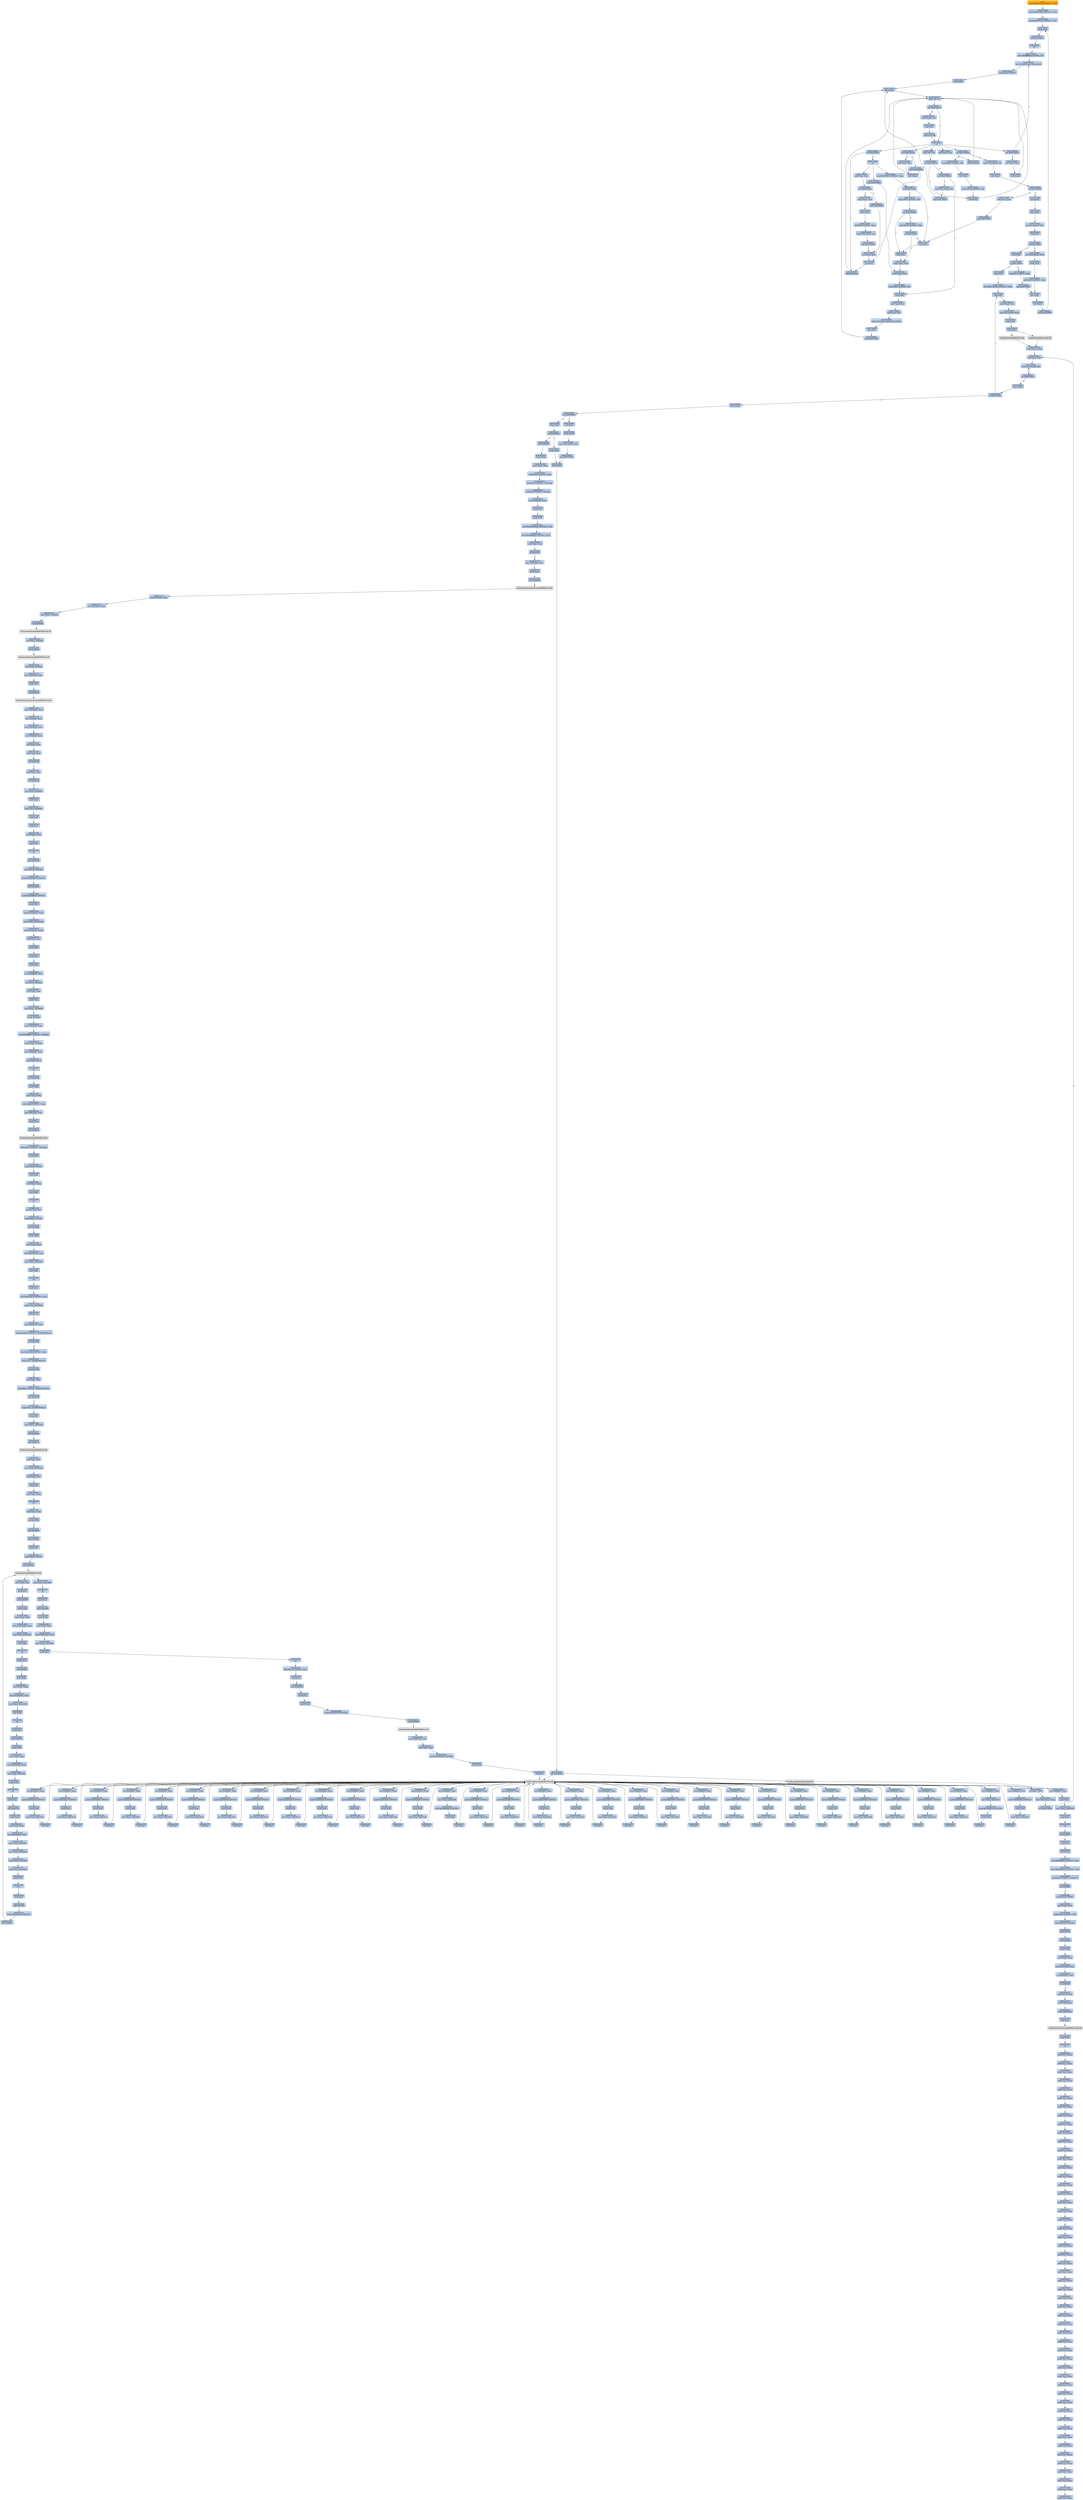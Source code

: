 digraph G {
node[shape=rectangle,style=filled,fillcolor=lightsteelblue,color=lightsteelblue]
bgcolor="transparent"
a0x0073d000movl_0x4001d0UINT32_ebx[label="start\nmovl $0x4001d0<UINT32>, %ebx",fillcolor="orange",color="lightgrey"];
a0x0073d005movl_0x401000UINT32_edi[label="0x0073d005\nmovl $0x401000<UINT32>, %edi"];
a0x0073d00amovl_0x60701dUINT32_esi[label="0x0073d00a\nmovl $0x60701d<UINT32>, %esi"];
a0x0073d00fpushl_ebx[label="0x0073d00f\npushl %ebx"];
a0x0073d010call_0x0073d01f[label="0x0073d010\ncall 0x0073d01f"];
a0x0073d01fcld_[label="0x0073d01f\ncld "];
a0x0073d020movb_0xffffff80UINT8_dl[label="0x0073d020\nmovb $0xffffff80<UINT8>, %dl"];
a0x0073d022movsb_ds_esi__es_edi_[label="0x0073d022\nmovsb %ds:(%esi), %es:(%edi)"];
a0x0073d023pushl_0x2UINT8[label="0x0073d023\npushl $0x2<UINT8>"];
a0x0073d025popl_ebx[label="0x0073d025\npopl %ebx"];
a0x0073d026call_esp_[label="0x0073d026\ncall (%esp)"];
a0x0073d015addb_dl_dl[label="0x0073d015\naddb %dl, %dl"];
a0x0073d017jne_0x0073d01e[label="0x0073d017\njne 0x0073d01e"];
a0x0073d019movb_esi__dl[label="0x0073d019\nmovb (%esi), %dl"];
a0x0073d01bincl_esi[label="0x0073d01b\nincl %esi"];
a0x0073d01cadcb_dl_dl[label="0x0073d01c\nadcb %dl, %dl"];
a0x0073d01eret[label="0x0073d01e\nret"];
a0x0073d029jae_0x0073d022[label="0x0073d029\njae 0x0073d022"];
a0x0073d02bxorl_ecx_ecx[label="0x0073d02b\nxorl %ecx, %ecx"];
a0x0073d02dcall_esp_[label="0x0073d02d\ncall (%esp)"];
a0x0073d030jae_0x0073d04a[label="0x0073d030\njae 0x0073d04a"];
a0x0073d032xorl_eax_eax[label="0x0073d032\nxorl %eax, %eax"];
a0x0073d034call_esp_[label="0x0073d034\ncall (%esp)"];
a0x0073d037jae_0x0073d05a[label="0x0073d037\njae 0x0073d05a"];
a0x0073d039movb_0x2UINT8_bl[label="0x0073d039\nmovb $0x2<UINT8>, %bl"];
a0x0073d03bincl_ecx[label="0x0073d03b\nincl %ecx"];
a0x0073d03cmovb_0x10UINT8_al[label="0x0073d03c\nmovb $0x10<UINT8>, %al"];
a0x0073d03ecall_esp_[label="0x0073d03e\ncall (%esp)"];
a0x0073d041adcb_al_al[label="0x0073d041\nadcb %al, %al"];
a0x0073d043jae_0x0073d03e[label="0x0073d043\njae 0x0073d03e"];
a0x0073d045jne_0x0073d086[label="0x0073d045\njne 0x0073d086"];
a0x0073d047stosb_al_es_edi_[label="0x0073d047\nstosb %al, %es:(%edi)"];
a0x0073d048jmp_0x0073d026[label="0x0073d048\njmp 0x0073d026"];
a0x0073d05alodsb_ds_esi__al[label="0x0073d05a\nlodsb %ds:(%esi), %al"];
a0x0073d05bshrl_eax[label="0x0073d05b\nshrl %eax"];
a0x0073d05dje_0x0073d0a0[label="0x0073d05d\nje 0x0073d0a0"];
a0x0073d05fadcl_ecx_ecx[label="0x0073d05f\nadcl %ecx, %ecx"];
a0x0073d061jmp_0x0073d07f[label="0x0073d061\njmp 0x0073d07f"];
a0x0073d07fincl_ecx[label="0x0073d07f\nincl %ecx"];
a0x0073d080incl_ecx[label="0x0073d080\nincl %ecx"];
a0x0073d081xchgl_eax_ebp[label="0x0073d081\nxchgl %eax, %ebp"];
a0x0073d082movl_ebp_eax[label="0x0073d082\nmovl %ebp, %eax"];
a0x0073d084movb_0x1UINT8_bl[label="0x0073d084\nmovb $0x1<UINT8>, %bl"];
a0x0073d086pushl_esi[label="0x0073d086\npushl %esi"];
a0x0073d087movl_edi_esi[label="0x0073d087\nmovl %edi, %esi"];
a0x0073d089subl_eax_esi[label="0x0073d089\nsubl %eax, %esi"];
a0x0073d08brepz_movsb_ds_esi__es_edi_[label="0x0073d08b\nrepz movsb %ds:(%esi), %es:(%edi)"];
a0x0073d08dpopl_esi[label="0x0073d08d\npopl %esi"];
a0x0073d08ejmp_0x0073d026[label="0x0073d08e\njmp 0x0073d026"];
a0x0073d04acall_0x0073d092[label="0x0073d04a\ncall 0x0073d092"];
a0x0073d092incl_ecx[label="0x0073d092\nincl %ecx"];
a0x0073d093call_0x4esp_[label="0x0073d093\ncall 0x4(%esp)"];
a0x0073d097adcl_ecx_ecx[label="0x0073d097\nadcl %ecx, %ecx"];
a0x0073d099call_0x4esp_[label="0x0073d099\ncall 0x4(%esp)"];
a0x0073d09djb_0x0073d093[label="0x0073d09d\njb 0x0073d093"];
a0x0073d09fret[label="0x0073d09f\nret"];
a0x0073d04fsubl_ebx_ecx[label="0x0073d04f\nsubl %ebx, %ecx"];
a0x0073d051jne_0x0073d063[label="0x0073d051\njne 0x0073d063"];
a0x0073d053call_0x0073d090[label="0x0073d053\ncall 0x0073d090"];
a0x0073d090xorl_ecx_ecx[label="0x0073d090\nxorl %ecx, %ecx"];
a0x0073d058jmp_0x0073d082[label="0x0073d058\njmp 0x0073d082"];
a0x0073d063xchgl_eax_ecx[label="0x0073d063\nxchgl %eax, %ecx"];
a0x0073d064decl_eax[label="0x0073d064\ndecl %eax"];
a0x0073d065shll_0x8UINT8_eax[label="0x0073d065\nshll $0x8<UINT8>, %eax"];
a0x0073d068lodsb_ds_esi__al[label="0x0073d068\nlodsb %ds:(%esi), %al"];
a0x0073d069call_0x0073d090[label="0x0073d069\ncall 0x0073d090"];
a0x0073d06ecmpl_0x7d00UINT32_eax[label="0x0073d06e\ncmpl $0x7d00<UINT32>, %eax"];
a0x0073d073jae_0x0073d07f[label="0x0073d073\njae 0x0073d07f"];
a0x0073d075cmpb_0x5UINT8_ah[label="0x0073d075\ncmpb $0x5<UINT8>, %ah"];
a0x0073d078jae_0x0073d080[label="0x0073d078\njae 0x0073d080"];
a0x0073d07acmpl_0x7fUINT8_eax[label="0x0073d07a\ncmpl $0x7f<UINT8>, %eax"];
a0x0073d07dja_0x0073d081[label="0x0073d07d\nja 0x0073d081"];
a0x0073d0a0popl_edi[label="0x0073d0a0\npopl %edi"];
a0x0073d0a1popl_ebx[label="0x0073d0a1\npopl %ebx"];
a0x0073d0a2movzwl_ebx__edi[label="0x0073d0a2\nmovzwl (%ebx), %edi"];
a0x0073d0a5decl_edi[label="0x0073d0a5\ndecl %edi"];
a0x0073d0a6je_0x0073d0b0[label="0x0073d0a6\nje 0x0073d0b0"];
a0x0073d0a8decl_edi[label="0x0073d0a8\ndecl %edi"];
a0x0073d0a9je_0x0073d0be[label="0x0073d0a9\nje 0x0073d0be"];
a0x0073d0abshll_0xcUINT8_edi[label="0x0073d0ab\nshll $0xc<UINT8>, %edi"];
a0x0073d0aejmp_0x0073d0b7[label="0x0073d0ae\njmp 0x0073d0b7"];
a0x0073d0b7incl_ebx[label="0x0073d0b7\nincl %ebx"];
a0x0073d0b8incl_ebx[label="0x0073d0b8\nincl %ebx"];
a0x0073d0b9jmp_0x0073d00f[label="0x0073d0b9\njmp 0x0073d00f"];
a0x0073d0b0movl_0x2ebx__edi[label="0x0073d0b0\nmovl 0x2(%ebx), %edi"];
a0x0073d0b3pushl_edi[label="0x0073d0b3\npushl %edi"];
a0x0073d0b4addl_0x4UINT8_ebx[label="0x0073d0b4\naddl $0x4<UINT8>, %ebx"];
a0x0073d0bepopl_edi[label="0x0073d0be\npopl %edi"];
a0x0073d0bfmovl_0x73d128UINT32_ebx[label="0x0073d0bf\nmovl $0x73d128<UINT32>, %ebx"];
a0x0073d0c4incl_edi[label="0x0073d0c4\nincl %edi"];
a0x0073d0c5movl_edi__esi[label="0x0073d0c5\nmovl (%edi), %esi"];
a0x0073d0c7scasl_es_edi__eax[label="0x0073d0c7\nscasl %es:(%edi), %eax"];
a0x0073d0c8pushl_edi[label="0x0073d0c8\npushl %edi"];
a0x0073d0c9call_ebx_[label="0x0073d0c9\ncall (%ebx)"];
LoadLibraryA_kernel32_dll[label="LoadLibraryA@kernel32.dll",fillcolor="lightgrey",color="lightgrey"];
a0x0073d0cbxchgl_eax_ebp[label="0x0073d0cb\nxchgl %eax, %ebp"];
a0x0073d0ccxorl_eax_eax[label="0x0073d0cc\nxorl %eax, %eax"];
a0x0073d0cescasb_es_edi__al[label="0x0073d0ce\nscasb %es:(%edi), %al"];
a0x0073d0cfjne_0x0073d0ce[label="0x0073d0cf\njne 0x0073d0ce"];
a0x0073d0d1decb_edi_[label="0x0073d0d1\ndecb (%edi)"];
a0x0073d0d3je_0x0073d0c4[label="0x0073d0d3\nje 0x0073d0c4"];
a0x0073d0d5decb_edi_[label="0x0073d0d5\ndecb (%edi)"];
a0x0073d0d7jne_0x0073d0df[label="0x0073d0d7\njne 0x0073d0df"];
a0x0073d0d9incl_edi[label="0x0073d0d9\nincl %edi"];
a0x0073d0dapushl_edi_[label="0x0073d0da\npushl (%edi)"];
a0x0073d0dcscasl_es_edi__eax[label="0x0073d0dc\nscasl %es:(%edi), %eax"];
a0x0073d0ddjmp_0x0073d0e8[label="0x0073d0dd\njmp 0x0073d0e8"];
a0x0073d0e8pushl_ebp[label="0x0073d0e8\npushl %ebp"];
a0x0073d0e9call_0x4ebx_[label="0x0073d0e9\ncall 0x4(%ebx)"];
GetProcAddress_kernel32_dll[label="GetProcAddress@kernel32.dll",fillcolor="lightgrey",color="lightgrey"];
a0x0073d0ecorl_eax_esi_[label="0x0073d0ec\norl %eax, (%esi)"];
a0x0073d0eelodsl_ds_esi__eax[label="0x0073d0ee\nlodsl %ds:(%esi), %eax"];
a0x0073d0efjne_0x0073d0cc[label="0x0073d0ef\njne 0x0073d0cc"];
a0x0073d0dfdecb_edi_[label="0x0073d0df\ndecb (%edi)"];
a0x0073d0e1je_0x0042800a[label="0x0073d0e1\nje 0x0042800a"];
a0x0073d0e7pushl_edi[label="0x0073d0e7\npushl %edi"];
GetProcAddress_KERNEL32_dll[label="GetProcAddress@KERNEL32.dll",fillcolor="lightgrey",color="lightgrey"];
LoadLibraryA_KERNEL32_dll[label="LoadLibraryA@KERNEL32.dll",fillcolor="lightgrey",color="lightgrey"];
a0x0042800acall_0x4350d7[label="0x0042800a\ncall 0x4350d7"];
a0x004350d7pushl_ebp[label="0x004350d7\npushl %ebp"];
a0x004350d8movl_esp_ebp[label="0x004350d8\nmovl %esp, %ebp"];
a0x004350dasubl_0x14UINT8_esp[label="0x004350da\nsubl $0x14<UINT8>, %esp"];
a0x004350ddandl_0x0UINT8__12ebp_[label="0x004350dd\nandl $0x0<UINT8>, -12(%ebp)"];
a0x004350e1andl_0x0UINT8__8ebp_[label="0x004350e1\nandl $0x0<UINT8>, -8(%ebp)"];
a0x004350e5movl_0x4bfd50_eax[label="0x004350e5\nmovl 0x4bfd50, %eax"];
a0x004350eapushl_esi[label="0x004350ea\npushl %esi"];
a0x004350ebpushl_edi[label="0x004350eb\npushl %edi"];
a0x004350ecmovl_0xbb40e64eUINT32_edi[label="0x004350ec\nmovl $0xbb40e64e<UINT32>, %edi"];
a0x004350f1movl_0xffff0000UINT32_esi[label="0x004350f1\nmovl $0xffff0000<UINT32>, %esi"];
a0x004350f6cmpl_edi_eax[label="0x004350f6\ncmpl %edi, %eax"];
a0x004350f8je_0x435107[label="0x004350f8\nje 0x435107"];
a0x00435107leal__12ebp__eax[label="0x00435107\nleal -12(%ebp), %eax"];
a0x0043510apushl_eax[label="0x0043510a\npushl %eax"];
a0x0043510bcall_0x48f374[label="0x0043510b\ncall 0x48f374"];
GetSystemTimeAsFileTime_KERNEL32_dll[label="GetSystemTimeAsFileTime@KERNEL32.dll",fillcolor="lightgrey",color="lightgrey"];
a0x00435111movl__8ebp__eax[label="0x00435111\nmovl -8(%ebp), %eax"];
a0x00435114xorl__12ebp__eax[label="0x00435114\nxorl -12(%ebp), %eax"];
a0x00435117movl_eax__4ebp_[label="0x00435117\nmovl %eax, -4(%ebp)"];
a0x0043511acall_0x48f180[label="0x0043511a\ncall 0x48f180"];
GetCurrentThreadId_KERNEL32_dll[label="GetCurrentThreadId@KERNEL32.dll",fillcolor="lightgrey",color="lightgrey"];
a0x00435120xorl_eax__4ebp_[label="0x00435120\nxorl %eax, -4(%ebp)"];
a0x00435123call_0x48f314[label="0x00435123\ncall 0x48f314"];
GetCurrentProcessId_KERNEL32_dll[label="GetCurrentProcessId@KERNEL32.dll",fillcolor="lightgrey",color="lightgrey"];
a0x00435129xorl_eax__4ebp_[label="0x00435129\nxorl %eax, -4(%ebp)"];
a0x0043512cleal__20ebp__eax[label="0x0043512c\nleal -20(%ebp), %eax"];
a0x0043512fpushl_eax[label="0x0043512f\npushl %eax"];
a0x00435130call_0x48f1bc[label="0x00435130\ncall 0x48f1bc"];
QueryPerformanceCounter_KERNEL32_dll[label="QueryPerformanceCounter@KERNEL32.dll",fillcolor="lightgrey",color="lightgrey"];
a0x00435136movl__16ebp__ecx[label="0x00435136\nmovl -16(%ebp), %ecx"];
a0x00435139leal__4ebp__eax[label="0x00435139\nleal -4(%ebp), %eax"];
a0x0043513cxorl__20ebp__ecx[label="0x0043513c\nxorl -20(%ebp), %ecx"];
a0x0043513fxorl__4ebp__ecx[label="0x0043513f\nxorl -4(%ebp), %ecx"];
a0x00435142xorl_eax_ecx[label="0x00435142\nxorl %eax, %ecx"];
a0x00435144cmpl_edi_ecx[label="0x00435144\ncmpl %edi, %ecx"];
a0x00435146jne_0x43514f[label="0x00435146\njne 0x43514f"];
a0x0043514ftestl_ecx_esi[label="0x0043514f\ntestl %ecx, %esi"];
a0x00435151jne_0x43515f[label="0x00435151\njne 0x43515f"];
a0x0043515fmovl_ecx_0x4bfd50[label="0x0043515f\nmovl %ecx, 0x4bfd50"];
a0x00435165notl_ecx[label="0x00435165\nnotl %ecx"];
a0x00435167movl_ecx_0x4bfd54[label="0x00435167\nmovl %ecx, 0x4bfd54"];
a0x0043516dpopl_edi[label="0x0043516d\npopl %edi"];
a0x0043516epopl_esi[label="0x0043516e\npopl %esi"];
a0x0043516fmovl_ebp_esp[label="0x0043516f\nmovl %ebp, %esp"];
a0x00435171popl_ebp[label="0x00435171\npopl %ebp"];
a0x00435172ret[label="0x00435172\nret"];
a0x0042800fjmp_0x427e93[label="0x0042800f\njmp 0x427e93"];
a0x00427e93pushl_0x14UINT8[label="0x00427e93\npushl $0x14<UINT8>"];
a0x00427e95pushl_0x4bbd38UINT32[label="0x00427e95\npushl $0x4bbd38<UINT32>"];
a0x00427e9acall_0x428b40[label="0x00427e9a\ncall 0x428b40"];
a0x00428b40pushl_0x428ba0UINT32[label="0x00428b40\npushl $0x428ba0<UINT32>"];
a0x00428b45pushl_fs_0[label="0x00428b45\npushl %fs:0"];
a0x00428b4cmovl_0x10esp__eax[label="0x00428b4c\nmovl 0x10(%esp), %eax"];
a0x00428b50movl_ebp_0x10esp_[label="0x00428b50\nmovl %ebp, 0x10(%esp)"];
a0x00428b54leal_0x10esp__ebp[label="0x00428b54\nleal 0x10(%esp), %ebp"];
a0x00428b58subl_eax_esp[label="0x00428b58\nsubl %eax, %esp"];
a0x00428b5apushl_ebx[label="0x00428b5a\npushl %ebx"];
a0x00428b5bpushl_esi[label="0x00428b5b\npushl %esi"];
a0x00428b5cpushl_edi[label="0x00428b5c\npushl %edi"];
a0x00428b5dmovl_0x4bfd50_eax[label="0x00428b5d\nmovl 0x4bfd50, %eax"];
a0x00428b62xorl_eax__4ebp_[label="0x00428b62\nxorl %eax, -4(%ebp)"];
a0x00428b65xorl_ebp_eax[label="0x00428b65\nxorl %ebp, %eax"];
a0x00428b67pushl_eax[label="0x00428b67\npushl %eax"];
a0x00428b68movl_esp__24ebp_[label="0x00428b68\nmovl %esp, -24(%ebp)"];
a0x00428b6bpushl__8ebp_[label="0x00428b6b\npushl -8(%ebp)"];
a0x00428b6emovl__4ebp__eax[label="0x00428b6e\nmovl -4(%ebp), %eax"];
a0x00428b71movl_0xfffffffeUINT32__4ebp_[label="0x00428b71\nmovl $0xfffffffe<UINT32>, -4(%ebp)"];
a0x00428b78movl_eax__8ebp_[label="0x00428b78\nmovl %eax, -8(%ebp)"];
a0x00428b7bleal__16ebp__eax[label="0x00428b7b\nleal -16(%ebp), %eax"];
a0x00428b7emovl_eax_fs_0[label="0x00428b7e\nmovl %eax, %fs:0"];
a0x00428b84ret[label="0x00428b84\nret"];
a0x00427e9fcall_0x42a048[label="0x00427e9f\ncall 0x42a048"];
a0x0042a048pushl_ebp[label="0x0042a048\npushl %ebp"];
a0x0042a049movl_esp_ebp[label="0x0042a049\nmovl %esp, %ebp"];
a0x0042a04bsubl_0x44UINT8_esp[label="0x0042a04b\nsubl $0x44<UINT8>, %esp"];
a0x0042a04eleal__68ebp__eax[label="0x0042a04e\nleal -68(%ebp), %eax"];
a0x0042a051pushl_eax[label="0x0042a051\npushl %eax"];
a0x0042a052call_0x48f3b0[label="0x0042a052\ncall 0x48f3b0"];
GetStartupInfoW_KERNEL32_dll[label="GetStartupInfoW@KERNEL32.dll",fillcolor="lightgrey",color="lightgrey"];
a0x0042a058testb_0x1UINT8__24ebp_[label="0x0042a058\ntestb $0x1<UINT8>, -24(%ebp)"];
a0x0042a05cje_0x42a064[label="0x0042a05c\nje 0x42a064"];
a0x0042a064pushl_0xaUINT8[label="0x0042a064\npushl $0xa<UINT8>"];
a0x0042a066popl_eax[label="0x0042a066\npopl %eax"];
a0x0042a067movl_ebp_esp[label="0x0042a067\nmovl %ebp, %esp"];
a0x0042a069popl_ebp[label="0x0042a069\npopl %ebp"];
a0x0042a06aret[label="0x0042a06a\nret"];
a0x00427ea4movzwl_ax_esi[label="0x00427ea4\nmovzwl %ax, %esi"];
a0x00427ea7pushl_0x2UINT8[label="0x00427ea7\npushl $0x2<UINT8>"];
a0x00427ea9call_0x43508a[label="0x00427ea9\ncall 0x43508a"];
a0x0043508apushl_ebp[label="0x0043508a\npushl %ebp"];
a0x0043508bmovl_esp_ebp[label="0x0043508b\nmovl %esp, %ebp"];
a0x0043508dmovl_0x8ebp__eax[label="0x0043508d\nmovl 0x8(%ebp), %eax"];
a0x00435090movl_eax_0x4c4380[label="0x00435090\nmovl %eax, 0x4c4380"];
a0x00435095popl_ebp[label="0x00435095\npopl %ebp"];
a0x00435096ret[label="0x00435096\nret"];
a0x00427eaepopl_ecx[label="0x00427eae\npopl %ecx"];
a0x00427eafmovl_0x5a4dUINT32_eax[label="0x00427eaf\nmovl $0x5a4d<UINT32>, %eax"];
a0x00427eb4cmpw_ax_0x400000[label="0x00427eb4\ncmpw %ax, 0x400000"];
a0x00427ebbje_0x427ec1[label="0x00427ebb\nje 0x427ec1"];
a0x00427ec1movl_0x40003c_eax[label="0x00427ec1\nmovl 0x40003c, %eax"];
a0x00427ec6cmpl_0x4550UINT32_0x400000eax_[label="0x00427ec6\ncmpl $0x4550<UINT32>, 0x400000(%eax)"];
a0x00427ed0jne_0x427ebd[label="0x00427ed0\njne 0x427ebd"];
a0x00427ed2movl_0x10bUINT32_ecx[label="0x00427ed2\nmovl $0x10b<UINT32>, %ecx"];
a0x00427ed7cmpw_cx_0x400018eax_[label="0x00427ed7\ncmpw %cx, 0x400018(%eax)"];
a0x00427edejne_0x427ebd[label="0x00427ede\njne 0x427ebd"];
a0x00427ee0xorl_ebx_ebx[label="0x00427ee0\nxorl %ebx, %ebx"];
a0x00427ee2cmpl_0xeUINT8_0x400074eax_[label="0x00427ee2\ncmpl $0xe<UINT8>, 0x400074(%eax)"];
a0x00427ee9jbe_0x427ef4[label="0x00427ee9\njbe 0x427ef4"];
a0x00427eebcmpl_ebx_0x4000e8eax_[label="0x00427eeb\ncmpl %ebx, 0x4000e8(%eax)"];
a0x00427ef1setne_bl[label="0x00427ef1\nsetne %bl"];
a0x00427ef4movl_ebx__28ebp_[label="0x00427ef4\nmovl %ebx, -28(%ebp)"];
a0x00427ef7call_0x428dbc[label="0x00427ef7\ncall 0x428dbc"];
a0x00428dbccall_0x48f174[label="0x00428dbc\ncall 0x48f174"];
GetProcessHeap_KERNEL32_dll[label="GetProcessHeap@KERNEL32.dll",fillcolor="lightgrey",color="lightgrey"];
a0x00428dc2xorl_ecx_ecx[label="0x00428dc2\nxorl %ecx, %ecx"];
a0x00428dc4movl_eax_0x4c4204[label="0x00428dc4\nmovl %eax, 0x4c4204"];
a0x00428dc9testl_eax_eax[label="0x00428dc9\ntestl %eax, %eax"];
a0x00428dcbsetne_cl[label="0x00428dcb\nsetne %cl"];
a0x00428dcemovl_ecx_eax[label="0x00428dce\nmovl %ecx, %eax"];
a0x00428dd0ret[label="0x00428dd0\nret"];
a0x00427efctestl_eax_eax[label="0x00427efc\ntestl %eax, %eax"];
a0x00427efejne_0x427f08[label="0x00427efe\njne 0x427f08"];
a0x00427f08call_0x429d26[label="0x00427f08\ncall 0x429d26"];
a0x00429d26call_0x4233c7[label="0x00429d26\ncall 0x4233c7"];
a0x004233c7pushl_esi[label="0x004233c7\npushl %esi"];
a0x004233c8pushl_0x0UINT8[label="0x004233c8\npushl $0x0<UINT8>"];
a0x004233cacall_0x48f364[label="0x004233ca\ncall 0x48f364"];
EncodePointer_KERNEL32_dll[label="EncodePointer@KERNEL32.dll",fillcolor="lightgrey",color="lightgrey"];
a0x004233d0movl_eax_esi[label="0x004233d0\nmovl %eax, %esi"];
a0x004233d2pushl_esi[label="0x004233d2\npushl %esi"];
a0x004233d3call_0x423607[label="0x004233d3\ncall 0x423607"];
a0x00423607pushl_ebp[label="0x00423607\npushl %ebp"];
a0x00423608movl_esp_ebp[label="0x00423608\nmovl %esp, %ebp"];
a0x0042360amovl_0x8ebp__eax[label="0x0042360a\nmovl 0x8(%ebp), %eax"];
a0x0042360dmovl_eax_0x4c41d4[label="0x0042360d\nmovl %eax, 0x4c41d4"];
a0x00423612popl_ebp[label="0x00423612\npopl %ebp"];
a0x00423613ret[label="0x00423613\nret"];
a0x004233d8pushl_esi[label="0x004233d8\npushl %esi"];
a0x004233d9call_0x428fbe[label="0x004233d9\ncall 0x428fbe"];
a0x00428fbepushl_ebp[label="0x00428fbe\npushl %ebp"];
a0x00428fbfmovl_esp_ebp[label="0x00428fbf\nmovl %esp, %ebp"];
a0x00428fc1movl_0x8ebp__eax[label="0x00428fc1\nmovl 0x8(%ebp), %eax"];
a0x00428fc4movl_eax_0x4c4208[label="0x00428fc4\nmovl %eax, 0x4c4208"];
a0x00428fc9popl_ebp[label="0x00428fc9\npopl %ebp"];
a0x00428fcaret[label="0x00428fca\nret"];
a0x004233depushl_esi[label="0x004233de\npushl %esi"];
a0x004233dfcall_0x4286c6[label="0x004233df\ncall 0x4286c6"];
a0x004286c6pushl_ebp[label="0x004286c6\npushl %ebp"];
a0x004286c7movl_esp_ebp[label="0x004286c7\nmovl %esp, %ebp"];
a0x004286c9movl_0x8ebp__eax[label="0x004286c9\nmovl 0x8(%ebp), %eax"];
a0x004286ccmovl_eax_0x4c41f4[label="0x004286cc\nmovl %eax, 0x4c41f4"];
a0x004286d1popl_ebp[label="0x004286d1\npopl %ebp"];
a0x004286d2ret[label="0x004286d2\nret"];
a0x004233e4pushl_esi[label="0x004233e4\npushl %esi"];
a0x004233e5call_0x42a782[label="0x004233e5\ncall 0x42a782"];
a0x0042a782pushl_ebp[label="0x0042a782\npushl %ebp"];
a0x0042a783movl_esp_ebp[label="0x0042a783\nmovl %esp, %ebp"];
a0x0042a785movl_0x8ebp__eax[label="0x0042a785\nmovl 0x8(%ebp), %eax"];
a0x0042a788movl_eax_0x4c49b4[label="0x0042a788\nmovl %eax, 0x4c49b4"];
a0x0042a78dmovl_eax_0x4c49b8[label="0x0042a78d\nmovl %eax, 0x4c49b8"];
a0x0042a792movl_eax_0x4c49bc[label="0x0042a792\nmovl %eax, 0x4c49bc"];
a0x0042a797movl_eax_0x4c49c0[label="0x0042a797\nmovl %eax, 0x4c49c0"];
a0x0042a79cpopl_ebp[label="0x0042a79c\npopl %ebp"];
a0x0042a79dret[label="0x0042a79d\nret"];
a0x004233eapushl_esi[label="0x004233ea\npushl %esi"];
a0x004233ebcall_0x42a764[label="0x004233eb\ncall 0x42a764"];
a0x0042a764pushl_0x42a730UINT32[label="0x0042a764\npushl $0x42a730<UINT32>"];
a0x0042a769call_0x48f364[label="0x0042a769\ncall 0x48f364"];
a0x0042a76fmovl_eax_0x4c49b0[label="0x0042a76f\nmovl %eax, 0x4c49b0"];
a0x0042a774ret[label="0x0042a774\nret"];
a0x004233f0pushl_esi[label="0x004233f0\npushl %esi"];
a0x004233f1call_0x42a993[label="0x004233f1\ncall 0x42a993"];
a0x0042a993pushl_ebp[label="0x0042a993\npushl %ebp"];
a0x0042a994movl_esp_ebp[label="0x0042a994\nmovl %esp, %ebp"];
a0x0042a996movl_0x8ebp__eax[label="0x0042a996\nmovl 0x8(%ebp), %eax"];
a0x0042a999movl_eax_0x4c49c8[label="0x0042a999\nmovl %eax, 0x4c49c8"];
a0x0042a99epopl_ebp[label="0x0042a99e\npopl %ebp"];
a0x0042a99fret[label="0x0042a99f\nret"];
a0x004233f6addl_0x18UINT8_esp[label="0x004233f6\naddl $0x18<UINT8>, %esp"];
a0x004233f9popl_esi[label="0x004233f9\npopl %esi"];
a0x004233fajmp_0x42a0d9[label="0x004233fa\njmp 0x42a0d9"];
a0x0042a0d9pushl_esi[label="0x0042a0d9\npushl %esi"];
a0x0042a0dapushl_edi[label="0x0042a0da\npushl %edi"];
a0x0042a0dbpushl_0x493370UINT32[label="0x0042a0db\npushl $0x493370<UINT32>"];
a0x0042a0e0call_0x48f1b8[label="0x0042a0e0\ncall 0x48f1b8"];
GetModuleHandleW_KERNEL32_dll[label="GetModuleHandleW@KERNEL32.dll",fillcolor="lightgrey",color="lightgrey"];
a0x0042a0e6movl_0x48f1a0_esi[label="0x0042a0e6\nmovl 0x48f1a0, %esi"];
a0x0042a0ecmovl_eax_edi[label="0x0042a0ec\nmovl %eax, %edi"];
a0x0042a0eepushl_0x49338cUINT32[label="0x0042a0ee\npushl $0x49338c<UINT32>"];
a0x0042a0f3pushl_edi[label="0x0042a0f3\npushl %edi"];
a0x0042a0f4call_esi[label="0x0042a0f4\ncall %esi"];
a0x0042a0f6xorl_0x4bfd50_eax[label="0x0042a0f6\nxorl 0x4bfd50, %eax"];
a0x0042a0fcpushl_0x493398UINT32[label="0x0042a0fc\npushl $0x493398<UINT32>"];
a0x0042a101pushl_edi[label="0x0042a101\npushl %edi"];
a0x0042a102movl_eax_0x4c51a0[label="0x0042a102\nmovl %eax, 0x4c51a0"];
a0x0042a107call_esi[label="0x0042a107\ncall %esi"];
a0x0042a109xorl_0x4bfd50_eax[label="0x0042a109\nxorl 0x4bfd50, %eax"];
a0x0042a10fpushl_0x4933a0UINT32[label="0x0042a10f\npushl $0x4933a0<UINT32>"];
a0x0042a114pushl_edi[label="0x0042a114\npushl %edi"];
a0x0042a115movl_eax_0x4c51a4[label="0x0042a115\nmovl %eax, 0x4c51a4"];
a0x0042a11acall_esi[label="0x0042a11a\ncall %esi"];
a0x0042a11cxorl_0x4bfd50_eax[label="0x0042a11c\nxorl 0x4bfd50, %eax"];
a0x0042a122pushl_0x4933acUINT32[label="0x0042a122\npushl $0x4933ac<UINT32>"];
a0x0042a127pushl_edi[label="0x0042a127\npushl %edi"];
a0x0042a128movl_eax_0x4c51a8[label="0x0042a128\nmovl %eax, 0x4c51a8"];
a0x0042a12dcall_esi[label="0x0042a12d\ncall %esi"];
a0x0042a12fxorl_0x4bfd50_eax[label="0x0042a12f\nxorl 0x4bfd50, %eax"];
a0x0042a135pushl_0x4933b8UINT32[label="0x0042a135\npushl $0x4933b8<UINT32>"];
a0x0042a13apushl_edi[label="0x0042a13a\npushl %edi"];
a0x0042a13bmovl_eax_0x4c51ac[label="0x0042a13b\nmovl %eax, 0x4c51ac"];
a0x0042a140call_esi[label="0x0042a140\ncall %esi"];
a0x0042a142xorl_0x4bfd50_eax[label="0x0042a142\nxorl 0x4bfd50, %eax"];
a0x0042a148pushl_0x4933d4UINT32[label="0x0042a148\npushl $0x4933d4<UINT32>"];
a0x0042a14dpushl_edi[label="0x0042a14d\npushl %edi"];
a0x0042a14emovl_eax_0x4c51b0[label="0x0042a14e\nmovl %eax, 0x4c51b0"];
a0x0042a153call_esi[label="0x0042a153\ncall %esi"];
a0x0042a155xorl_0x4bfd50_eax[label="0x0042a155\nxorl 0x4bfd50, %eax"];
a0x0042a15bpushl_0x4933e4UINT32[label="0x0042a15b\npushl $0x4933e4<UINT32>"];
a0x0042a160pushl_edi[label="0x0042a160\npushl %edi"];
a0x0042a161movl_eax_0x4c51b4[label="0x0042a161\nmovl %eax, 0x4c51b4"];
a0x0042a166call_esi[label="0x0042a166\ncall %esi"];
a0x0042a168xorl_0x4bfd50_eax[label="0x0042a168\nxorl 0x4bfd50, %eax"];
a0x0042a16epushl_0x4933f8UINT32[label="0x0042a16e\npushl $0x4933f8<UINT32>"];
a0x0042a173pushl_edi[label="0x0042a173\npushl %edi"];
a0x0042a174movl_eax_0x4c51b8[label="0x0042a174\nmovl %eax, 0x4c51b8"];
a0x0042a179call_esi[label="0x0042a179\ncall %esi"];
a0x0042a17bxorl_0x4bfd50_eax[label="0x0042a17b\nxorl 0x4bfd50, %eax"];
a0x0042a181pushl_0x493410UINT32[label="0x0042a181\npushl $0x493410<UINT32>"];
a0x0042a186pushl_edi[label="0x0042a186\npushl %edi"];
a0x0042a187movl_eax_0x4c51bc[label="0x0042a187\nmovl %eax, 0x4c51bc"];
a0x0042a18ccall_esi[label="0x0042a18c\ncall %esi"];
a0x0042a18exorl_0x4bfd50_eax[label="0x0042a18e\nxorl 0x4bfd50, %eax"];
a0x0042a194pushl_0x493428UINT32[label="0x0042a194\npushl $0x493428<UINT32>"];
a0x0042a199pushl_edi[label="0x0042a199\npushl %edi"];
a0x0042a19amovl_eax_0x4c51c0[label="0x0042a19a\nmovl %eax, 0x4c51c0"];
a0x0042a19fcall_esi[label="0x0042a19f\ncall %esi"];
a0x0042a1a1xorl_0x4bfd50_eax[label="0x0042a1a1\nxorl 0x4bfd50, %eax"];
a0x0042a1a7pushl_0x49343cUINT32[label="0x0042a1a7\npushl $0x49343c<UINT32>"];
a0x0042a1acpushl_edi[label="0x0042a1ac\npushl %edi"];
a0x0042a1admovl_eax_0x4c51c4[label="0x0042a1ad\nmovl %eax, 0x4c51c4"];
a0x0042a1b2call_esi[label="0x0042a1b2\ncall %esi"];
a0x0042a1b4xorl_0x4bfd50_eax[label="0x0042a1b4\nxorl 0x4bfd50, %eax"];
a0x0042a1bapushl_0x49345cUINT32[label="0x0042a1ba\npushl $0x49345c<UINT32>"];
a0x0042a1bfpushl_edi[label="0x0042a1bf\npushl %edi"];
a0x0042a1c0movl_eax_0x4c51c8[label="0x0042a1c0\nmovl %eax, 0x4c51c8"];
a0x0042a1c5call_esi[label="0x0042a1c5\ncall %esi"];
a0x0042a1c7xorl_0x4bfd50_eax[label="0x0042a1c7\nxorl 0x4bfd50, %eax"];
a0x0042a1cdpushl_0x493474UINT32[label="0x0042a1cd\npushl $0x493474<UINT32>"];
a0x0042a1d2pushl_edi[label="0x0042a1d2\npushl %edi"];
a0x0042a1d3movl_eax_0x4c51cc[label="0x0042a1d3\nmovl %eax, 0x4c51cc"];
a0x0042a1d8call_esi[label="0x0042a1d8\ncall %esi"];
a0x0042a1daxorl_0x4bfd50_eax[label="0x0042a1da\nxorl 0x4bfd50, %eax"];
a0x0042a1e0pushl_0x49348cUINT32[label="0x0042a1e0\npushl $0x49348c<UINT32>"];
a0x0042a1e5pushl_edi[label="0x0042a1e5\npushl %edi"];
a0x0042a1e6movl_eax_0x4c51d0[label="0x0042a1e6\nmovl %eax, 0x4c51d0"];
a0x0042a1ebcall_esi[label="0x0042a1eb\ncall %esi"];
a0x0042a1edxorl_0x4bfd50_eax[label="0x0042a1ed\nxorl 0x4bfd50, %eax"];
a0x0042a1f3pushl_0x4934a0UINT32[label="0x0042a1f3\npushl $0x4934a0<UINT32>"];
a0x0042a1f8pushl_edi[label="0x0042a1f8\npushl %edi"];
a0x0042a1f9movl_eax_0x4c51d4[label="0x0042a1f9\nmovl %eax, 0x4c51d4"];
a0x0042a1fecall_esi[label="0x0042a1fe\ncall %esi"];
a0x0042a200xorl_0x4bfd50_eax[label="0x0042a200\nxorl 0x4bfd50, %eax"];
a0x0042a206movl_eax_0x4c51d8[label="0x0042a206\nmovl %eax, 0x4c51d8"];
a0x0042a20bpushl_0x4934b4UINT32[label="0x0042a20b\npushl $0x4934b4<UINT32>"];
a0x0042a210pushl_edi[label="0x0042a210\npushl %edi"];
a0x0042a211call_esi[label="0x0042a211\ncall %esi"];
a0x0042a213xorl_0x4bfd50_eax[label="0x0042a213\nxorl 0x4bfd50, %eax"];
a0x0042a219pushl_0x4934d0UINT32[label="0x0042a219\npushl $0x4934d0<UINT32>"];
a0x0042a21epushl_edi[label="0x0042a21e\npushl %edi"];
a0x0042a21fmovl_eax_0x4c51dc[label="0x0042a21f\nmovl %eax, 0x4c51dc"];
a0x0042a224call_esi[label="0x0042a224\ncall %esi"];
a0x0042a226xorl_0x4bfd50_eax[label="0x0042a226\nxorl 0x4bfd50, %eax"];
a0x0042a22cpushl_0x4934f0UINT32[label="0x0042a22c\npushl $0x4934f0<UINT32>"];
a0x0042a231pushl_edi[label="0x0042a231\npushl %edi"];
a0x0042a232movl_eax_0x4c51e0[label="0x0042a232\nmovl %eax, 0x4c51e0"];
a0x0042a237call_esi[label="0x0042a237\ncall %esi"];
a0x0042a239xorl_0x4bfd50_eax[label="0x0042a239\nxorl 0x4bfd50, %eax"];
a0x0042a23fpushl_0x49350cUINT32[label="0x0042a23f\npushl $0x49350c<UINT32>"];
a0x0042a244pushl_edi[label="0x0042a244\npushl %edi"];
a0x0042a245movl_eax_0x4c51e4[label="0x0042a245\nmovl %eax, 0x4c51e4"];
a0x0042a24acall_esi[label="0x0042a24a\ncall %esi"];
a0x0042a24cxorl_0x4bfd50_eax[label="0x0042a24c\nxorl 0x4bfd50, %eax"];
a0x0042a252pushl_0x49352cUINT32[label="0x0042a252\npushl $0x49352c<UINT32>"];
a0x0042a257pushl_edi[label="0x0042a257\npushl %edi"];
a0x0042a258movl_eax_0x4c51e8[label="0x0042a258\nmovl %eax, 0x4c51e8"];
a0x0042a25dcall_esi[label="0x0042a25d\ncall %esi"];
a0x0042a25fxorl_0x4bfd50_eax[label="0x0042a25f\nxorl 0x4bfd50, %eax"];
a0x0042a265pushl_0x493540UINT32[label="0x0042a265\npushl $0x493540<UINT32>"];
a0x0042a26apushl_edi[label="0x0042a26a\npushl %edi"];
a0x0042a26bmovl_eax_0x4c51ec[label="0x0042a26b\nmovl %eax, 0x4c51ec"];
a0x0042a270call_esi[label="0x0042a270\ncall %esi"];
a0x0042a272xorl_0x4bfd50_eax[label="0x0042a272\nxorl 0x4bfd50, %eax"];
a0x0042a278pushl_0x49355cUINT32[label="0x0042a278\npushl $0x49355c<UINT32>"];
a0x0042a27dpushl_edi[label="0x0042a27d\npushl %edi"];
a0x0042a27emovl_eax_0x4c51f0[label="0x0042a27e\nmovl %eax, 0x4c51f0"];
a0x0042a283call_esi[label="0x0042a283\ncall %esi"];
a0x0042a285xorl_0x4bfd50_eax[label="0x0042a285\nxorl 0x4bfd50, %eax"];
a0x0042a28bpushl_0x493570UINT32[label="0x0042a28b\npushl $0x493570<UINT32>"];
a0x0042a290pushl_edi[label="0x0042a290\npushl %edi"];
a0x0042a291movl_eax_0x4c51f8[label="0x0042a291\nmovl %eax, 0x4c51f8"];
a0x0042a296call_esi[label="0x0042a296\ncall %esi"];
a0x0042a298xorl_0x4bfd50_eax[label="0x0042a298\nxorl 0x4bfd50, %eax"];
a0x0042a29epushl_0x493580UINT32[label="0x0042a29e\npushl $0x493580<UINT32>"];
a0x0042a2a3pushl_edi[label="0x0042a2a3\npushl %edi"];
a0x0042a2a4movl_eax_0x4c51f4[label="0x0042a2a4\nmovl %eax, 0x4c51f4"];
a0x0042a2a9call_esi[label="0x0042a2a9\ncall %esi"];
a0x0042a2abxorl_0x4bfd50_eax[label="0x0042a2ab\nxorl 0x4bfd50, %eax"];
a0x0042a2b1pushl_0x493590UINT32[label="0x0042a2b1\npushl $0x493590<UINT32>"];
a0x0042a2b6pushl_edi[label="0x0042a2b6\npushl %edi"];
a0x0042a2b7movl_eax_0x4c51fc[label="0x0042a2b7\nmovl %eax, 0x4c51fc"];
a0x0042a2bccall_esi[label="0x0042a2bc\ncall %esi"];
a0x0042a2bexorl_0x4bfd50_eax[label="0x0042a2be\nxorl 0x4bfd50, %eax"];
a0x0042a2c4pushl_0x4935a0UINT32[label="0x0042a2c4\npushl $0x4935a0<UINT32>"];
a0x0042a2c9pushl_edi[label="0x0042a2c9\npushl %edi"];
a0x0042a2camovl_eax_0x4c5200[label="0x0042a2ca\nmovl %eax, 0x4c5200"];
a0x0042a2cfcall_esi[label="0x0042a2cf\ncall %esi"];
a0x0042a2d1xorl_0x4bfd50_eax[label="0x0042a2d1\nxorl 0x4bfd50, %eax"];
a0x0042a2d7pushl_0x4935b0UINT32[label="0x0042a2d7\npushl $0x4935b0<UINT32>"];
a0x0042a2dcpushl_edi[label="0x0042a2dc\npushl %edi"];
a0x0042a2ddmovl_eax_0x4c5204[label="0x0042a2dd\nmovl %eax, 0x4c5204"];
a0x0042a2e2call_esi[label="0x0042a2e2\ncall %esi"];
a0x0042a2e4xorl_0x4bfd50_eax[label="0x0042a2e4\nxorl 0x4bfd50, %eax"];
a0x0042a2eapushl_0x4935ccUINT32[label="0x0042a2ea\npushl $0x4935cc<UINT32>"];
a0x0042a2efpushl_edi[label="0x0042a2ef\npushl %edi"];
a0x0042a2f0movl_eax_0x4c5208[label="0x0042a2f0\nmovl %eax, 0x4c5208"];
a0x0042a2f5call_esi[label="0x0042a2f5\ncall %esi"];
a0x0042a2f7xorl_0x4bfd50_eax[label="0x0042a2f7\nxorl 0x4bfd50, %eax"];
a0x0042a2fdpushl_0x4935e0UINT32[label="0x0042a2fd\npushl $0x4935e0<UINT32>"];
a0x0042a302pushl_edi[label="0x0042a302\npushl %edi"];
a0x0042a303movl_eax_0x4c520c[label="0x0042a303\nmovl %eax, 0x4c520c"];
a0x0042a308call_esi[label="0x0042a308\ncall %esi"];
a0x0042a30axorl_0x4bfd50_eax[label="0x0042a30a\nxorl 0x4bfd50, %eax"];
a0x0042a310pushl_0x4935f0UINT32[label="0x0042a310\npushl $0x4935f0<UINT32>"];
a0x0042a315pushl_edi[label="0x0042a315\npushl %edi"];
a0x0042a316movl_eax_0x4c5210[label="0x0042a316\nmovl %eax, 0x4c5210"];
a0x0042a31bcall_esi[label="0x0042a31b\ncall %esi"];
a0x0042a31dxorl_0x4bfd50_eax[label="0x0042a31d\nxorl 0x4bfd50, %eax"];
a0x0042a323pushl_0x493604UINT32[label="0x0042a323\npushl $0x493604<UINT32>"];
a0x0042a328pushl_edi[label="0x0042a328\npushl %edi"];
a0x0042a329movl_eax_0x4c5214[label="0x0042a329\nmovl %eax, 0x4c5214"];
a0x0042a32ecall_esi[label="0x0042a32e\ncall %esi"];
a0x0042a330xorl_0x4bfd50_eax[label="0x0042a330\nxorl 0x4bfd50, %eax"];
a0x0042a336movl_eax_0x4c5218[label="0x0042a336\nmovl %eax, 0x4c5218"];
a0x0042a33bpushl_0x493614UINT32[label="0x0042a33b\npushl $0x493614<UINT32>"];
a0x0042a340pushl_edi[label="0x0042a340\npushl %edi"];
a0x0042a341call_esi[label="0x0042a341\ncall %esi"];
a0x0042a343xorl_0x4bfd50_eax[label="0x0042a343\nxorl 0x4bfd50, %eax"];
a0x0042a349pushl_0x493634UINT32[label="0x0042a349\npushl $0x493634<UINT32>"];
a0x0042a34epushl_edi[label="0x0042a34e\npushl %edi"];
a0x0042a34fmovl_eax_0x4c521c[label="0x0042a34f\nmovl %eax, 0x4c521c"];
a0x0042a354call_esi[label="0x0042a354\ncall %esi"];
a0x0042a356xorl_0x4bfd50_eax[label="0x0042a356\nxorl 0x4bfd50, %eax"];
a0x0042a35cpopl_edi[label="0x0042a35c\npopl %edi"];
a0x0042a35dmovl_eax_0x4c5220[label="0x0042a35d\nmovl %eax, 0x4c5220"];
a0x0042a362popl_esi[label="0x0042a362\npopl %esi"];
a0x0042a363ret[label="0x0042a363\nret"];
a0x00429d2bcall_0x429f7c[label="0x00429d2b\ncall 0x429f7c"];
a0x00429f7cpushl_esi[label="0x00429f7c\npushl %esi"];
a0x00429f7dpushl_edi[label="0x00429f7d\npushl %edi"];
a0x00429f7emovl_0x4bfc00UINT32_esi[label="0x00429f7e\nmovl $0x4bfc00<UINT32>, %esi"];
a0x00429f83movl_0x4c4230UINT32_edi[label="0x00429f83\nmovl $0x4c4230<UINT32>, %edi"];
a0x00429f88cmpl_0x1UINT8_0x4esi_[label="0x00429f88\ncmpl $0x1<UINT8>, 0x4(%esi)"];
a0x00429f8cjne_0x429fa4[label="0x00429f8c\njne 0x429fa4"];
a0x00429f8epushl_0x0UINT8[label="0x00429f8e\npushl $0x0<UINT8>"];
a0x00429f90movl_edi_esi_[label="0x00429f90\nmovl %edi, (%esi)"];
a0x00429f92addl_0x18UINT8_edi[label="0x00429f92\naddl $0x18<UINT8>, %edi"];
a0x00429f95pushl_0xfa0UINT32[label="0x00429f95\npushl $0xfa0<UINT32>"];
a0x00429f9apushl_esi_[label="0x00429f9a\npushl (%esi)"];
a0x00429f9ccall_0x42a06b[label="0x00429f9c\ncall 0x42a06b"];
a0x0042a06bpushl_ebp[label="0x0042a06b\npushl %ebp"];
a0x0042a06cmovl_esp_ebp[label="0x0042a06c\nmovl %esp, %ebp"];
a0x0042a06emovl_0x4c51b0_eax[label="0x0042a06e\nmovl 0x4c51b0, %eax"];
a0x0042a073xorl_0x4bfd50_eax[label="0x0042a073\nxorl 0x4bfd50, %eax"];
a0x0042a079je_0x42a088[label="0x0042a079\nje 0x42a088"];
a0x0042a07bpushl_0x10ebp_[label="0x0042a07b\npushl 0x10(%ebp)"];
a0x0042a07epushl_0xcebp_[label="0x0042a07e\npushl 0xc(%ebp)"];
a0x0042a081pushl_0x8ebp_[label="0x0042a081\npushl 0x8(%ebp)"];
a0x0042a084call_eax[label="0x0042a084\ncall %eax"];
InitializeCriticalSectionEx_kernel32_dll[label="InitializeCriticalSectionEx@kernel32.dll",fillcolor="lightgrey",color="lightgrey"];
a0x0042a086popl_ebp[label="0x0042a086\npopl %ebp"];
a0x0042a087ret[label="0x0042a087\nret"];
a0x00000fa0addb_al_eax_[label="0x00000fa0\naddb %al, (%eax)"];
a0x00000fa2addb_al_eax_[label="0x00000fa2\naddb %al, (%eax)"];
a0x00000fa4addb_al_eax_[label="0x00000fa4\naddb %al, (%eax)"];
a0x00000fa6addb_al_eax_[label="0x00000fa6\naddb %al, (%eax)"];
a0x00000fa8addb_al_eax_[label="0x00000fa8\naddb %al, (%eax)"];
a0x00000faaaddb_al_eax_[label="0x00000faa\naddb %al, (%eax)"];
a0x00000facaddb_al_eax_[label="0x00000fac\naddb %al, (%eax)"];
a0x00000faeaddb_al_eax_[label="0x00000fae\naddb %al, (%eax)"];
a0x00000fb0addb_al_eax_[label="0x00000fb0\naddb %al, (%eax)"];
a0x00000fb2addb_al_eax_[label="0x00000fb2\naddb %al, (%eax)"];
a0x00000fb4addb_al_eax_[label="0x00000fb4\naddb %al, (%eax)"];
a0x00000fb6addb_al_eax_[label="0x00000fb6\naddb %al, (%eax)"];
a0x00000fb8addb_al_eax_[label="0x00000fb8\naddb %al, (%eax)"];
a0x00000fbaaddb_al_eax_[label="0x00000fba\naddb %al, (%eax)"];
a0x00000fbcaddb_al_eax_[label="0x00000fbc\naddb %al, (%eax)"];
a0x00000fbeaddb_al_eax_[label="0x00000fbe\naddb %al, (%eax)"];
a0x00000fc0addb_al_eax_[label="0x00000fc0\naddb %al, (%eax)"];
a0x00000fc2addb_al_eax_[label="0x00000fc2\naddb %al, (%eax)"];
a0x00000fc4addb_al_eax_[label="0x00000fc4\naddb %al, (%eax)"];
a0x00000fc6addb_al_eax_[label="0x00000fc6\naddb %al, (%eax)"];
a0x00000fc8addb_al_eax_[label="0x00000fc8\naddb %al, (%eax)"];
a0x00000fcaaddb_al_eax_[label="0x00000fca\naddb %al, (%eax)"];
a0x00000fccaddb_al_eax_[label="0x00000fcc\naddb %al, (%eax)"];
a0x00000fceaddb_al_eax_[label="0x00000fce\naddb %al, (%eax)"];
a0x00000fd0addb_al_eax_[label="0x00000fd0\naddb %al, (%eax)"];
a0x00000fd2addb_al_eax_[label="0x00000fd2\naddb %al, (%eax)"];
a0x00000fd4addb_al_eax_[label="0x00000fd4\naddb %al, (%eax)"];
a0x00000fd6addb_al_eax_[label="0x00000fd6\naddb %al, (%eax)"];
a0x00000fd8addb_al_eax_[label="0x00000fd8\naddb %al, (%eax)"];
a0x00000fdaaddb_al_eax_[label="0x00000fda\naddb %al, (%eax)"];
a0x00000fdcaddb_al_eax_[label="0x00000fdc\naddb %al, (%eax)"];
a0x00000fdeaddb_al_eax_[label="0x00000fde\naddb %al, (%eax)"];
a0x00000fe0addb_al_eax_[label="0x00000fe0\naddb %al, (%eax)"];
a0x00000fe2addb_al_eax_[label="0x00000fe2\naddb %al, (%eax)"];
a0x00000fe4addb_al_eax_[label="0x00000fe4\naddb %al, (%eax)"];
a0x00000fe6addb_al_eax_[label="0x00000fe6\naddb %al, (%eax)"];
a0x00000fe8addb_al_eax_[label="0x00000fe8\naddb %al, (%eax)"];
a0x00000feaaddb_al_eax_[label="0x00000fea\naddb %al, (%eax)"];
a0x00000fecaddb_al_eax_[label="0x00000fec\naddb %al, (%eax)"];
a0x00000feeaddb_al_eax_[label="0x00000fee\naddb %al, (%eax)"];
a0x00000ff0addb_al_eax_[label="0x00000ff0\naddb %al, (%eax)"];
a0x00000ff2addb_al_eax_[label="0x00000ff2\naddb %al, (%eax)"];
a0x00000ff4addb_al_eax_[label="0x00000ff4\naddb %al, (%eax)"];
a0x00000ff6addb_al_eax_[label="0x00000ff6\naddb %al, (%eax)"];
a0x00000ff8addb_al_eax_[label="0x00000ff8\naddb %al, (%eax)"];
a0x00000ffaaddb_al_eax_[label="0x00000ffa\naddb %al, (%eax)"];
a0x00000ffcaddb_al_eax_[label="0x00000ffc\naddb %al, (%eax)"];
a0x00000ffeaddb_al_eax_[label="0x00000ffe\naddb %al, (%eax)"];
a0x00001000addb_al_eax_[label="0x00001000\naddb %al, (%eax)"];
a0x00001002addb_al_eax_[label="0x00001002\naddb %al, (%eax)"];
a0x00001004addb_al_eax_[label="0x00001004\naddb %al, (%eax)"];
a0x00001006addb_al_eax_[label="0x00001006\naddb %al, (%eax)"];
a0x0073d000movl_0x4001d0UINT32_ebx -> a0x0073d005movl_0x401000UINT32_edi [color="#000000"];
a0x0073d005movl_0x401000UINT32_edi -> a0x0073d00amovl_0x60701dUINT32_esi [color="#000000"];
a0x0073d00amovl_0x60701dUINT32_esi -> a0x0073d00fpushl_ebx [color="#000000"];
a0x0073d00fpushl_ebx -> a0x0073d010call_0x0073d01f [color="#000000"];
a0x0073d010call_0x0073d01f -> a0x0073d01fcld_ [color="#000000"];
a0x0073d01fcld_ -> a0x0073d020movb_0xffffff80UINT8_dl [color="#000000"];
a0x0073d020movb_0xffffff80UINT8_dl -> a0x0073d022movsb_ds_esi__es_edi_ [color="#000000"];
a0x0073d022movsb_ds_esi__es_edi_ -> a0x0073d023pushl_0x2UINT8 [color="#000000"];
a0x0073d023pushl_0x2UINT8 -> a0x0073d025popl_ebx [color="#000000"];
a0x0073d025popl_ebx -> a0x0073d026call_esp_ [color="#000000"];
a0x0073d026call_esp_ -> a0x0073d015addb_dl_dl [color="#000000"];
a0x0073d015addb_dl_dl -> a0x0073d017jne_0x0073d01e [color="#000000"];
a0x0073d017jne_0x0073d01e -> a0x0073d019movb_esi__dl [color="#000000",label="F"];
a0x0073d019movb_esi__dl -> a0x0073d01bincl_esi [color="#000000"];
a0x0073d01bincl_esi -> a0x0073d01cadcb_dl_dl [color="#000000"];
a0x0073d01cadcb_dl_dl -> a0x0073d01eret [color="#000000"];
a0x0073d01eret -> a0x0073d029jae_0x0073d022 [color="#000000"];
a0x0073d029jae_0x0073d022 -> a0x0073d022movsb_ds_esi__es_edi_ [color="#000000",label="T"];
a0x0073d017jne_0x0073d01e -> a0x0073d01eret [color="#000000",label="T"];
a0x0073d029jae_0x0073d022 -> a0x0073d02bxorl_ecx_ecx [color="#000000",label="F"];
a0x0073d02bxorl_ecx_ecx -> a0x0073d02dcall_esp_ [color="#000000"];
a0x0073d02dcall_esp_ -> a0x0073d015addb_dl_dl [color="#000000"];
a0x0073d01eret -> a0x0073d030jae_0x0073d04a [color="#000000"];
a0x0073d030jae_0x0073d04a -> a0x0073d032xorl_eax_eax [color="#000000",label="F"];
a0x0073d032xorl_eax_eax -> a0x0073d034call_esp_ [color="#000000"];
a0x0073d034call_esp_ -> a0x0073d015addb_dl_dl [color="#000000"];
a0x0073d01eret -> a0x0073d037jae_0x0073d05a [color="#000000"];
a0x0073d037jae_0x0073d05a -> a0x0073d039movb_0x2UINT8_bl [color="#000000",label="F"];
a0x0073d039movb_0x2UINT8_bl -> a0x0073d03bincl_ecx [color="#000000"];
a0x0073d03bincl_ecx -> a0x0073d03cmovb_0x10UINT8_al [color="#000000"];
a0x0073d03cmovb_0x10UINT8_al -> a0x0073d03ecall_esp_ [color="#000000"];
a0x0073d03ecall_esp_ -> a0x0073d015addb_dl_dl [color="#000000"];
a0x0073d01eret -> a0x0073d041adcb_al_al [color="#000000"];
a0x0073d041adcb_al_al -> a0x0073d043jae_0x0073d03e [color="#000000"];
a0x0073d043jae_0x0073d03e -> a0x0073d03ecall_esp_ [color="#000000",label="T"];
a0x0073d043jae_0x0073d03e -> a0x0073d045jne_0x0073d086 [color="#000000",label="F"];
a0x0073d045jne_0x0073d086 -> a0x0073d047stosb_al_es_edi_ [color="#000000",label="F"];
a0x0073d047stosb_al_es_edi_ -> a0x0073d048jmp_0x0073d026 [color="#000000"];
a0x0073d048jmp_0x0073d026 -> a0x0073d026call_esp_ [color="#000000"];
a0x0073d037jae_0x0073d05a -> a0x0073d05alodsb_ds_esi__al [color="#000000",label="T"];
a0x0073d05alodsb_ds_esi__al -> a0x0073d05bshrl_eax [color="#000000"];
a0x0073d05bshrl_eax -> a0x0073d05dje_0x0073d0a0 [color="#000000"];
a0x0073d05dje_0x0073d0a0 -> a0x0073d05fadcl_ecx_ecx [color="#000000",label="F"];
a0x0073d05fadcl_ecx_ecx -> a0x0073d061jmp_0x0073d07f [color="#000000"];
a0x0073d061jmp_0x0073d07f -> a0x0073d07fincl_ecx [color="#000000"];
a0x0073d07fincl_ecx -> a0x0073d080incl_ecx [color="#000000"];
a0x0073d080incl_ecx -> a0x0073d081xchgl_eax_ebp [color="#000000"];
a0x0073d081xchgl_eax_ebp -> a0x0073d082movl_ebp_eax [color="#000000"];
a0x0073d082movl_ebp_eax -> a0x0073d084movb_0x1UINT8_bl [color="#000000"];
a0x0073d084movb_0x1UINT8_bl -> a0x0073d086pushl_esi [color="#000000"];
a0x0073d086pushl_esi -> a0x0073d087movl_edi_esi [color="#000000"];
a0x0073d087movl_edi_esi -> a0x0073d089subl_eax_esi [color="#000000"];
a0x0073d089subl_eax_esi -> a0x0073d08brepz_movsb_ds_esi__es_edi_ [color="#000000"];
a0x0073d08brepz_movsb_ds_esi__es_edi_ -> a0x0073d08dpopl_esi [color="#000000"];
a0x0073d08dpopl_esi -> a0x0073d08ejmp_0x0073d026 [color="#000000"];
a0x0073d08ejmp_0x0073d026 -> a0x0073d026call_esp_ [color="#000000"];
a0x0073d045jne_0x0073d086 -> a0x0073d086pushl_esi [color="#000000",label="T"];
a0x0073d030jae_0x0073d04a -> a0x0073d04acall_0x0073d092 [color="#000000",label="T"];
a0x0073d04acall_0x0073d092 -> a0x0073d092incl_ecx [color="#000000"];
a0x0073d092incl_ecx -> a0x0073d093call_0x4esp_ [color="#000000"];
a0x0073d093call_0x4esp_ -> a0x0073d015addb_dl_dl [color="#000000"];
a0x0073d01eret -> a0x0073d097adcl_ecx_ecx [color="#000000"];
a0x0073d097adcl_ecx_ecx -> a0x0073d099call_0x4esp_ [color="#000000"];
a0x0073d099call_0x4esp_ -> a0x0073d015addb_dl_dl [color="#000000"];
a0x0073d01eret -> a0x0073d09djb_0x0073d093 [color="#000000"];
a0x0073d09djb_0x0073d093 -> a0x0073d09fret [color="#000000",label="F"];
a0x0073d09fret -> a0x0073d04fsubl_ebx_ecx [color="#000000"];
a0x0073d04fsubl_ebx_ecx -> a0x0073d051jne_0x0073d063 [color="#000000"];
a0x0073d051jne_0x0073d063 -> a0x0073d053call_0x0073d090 [color="#000000",label="F"];
a0x0073d053call_0x0073d090 -> a0x0073d090xorl_ecx_ecx [color="#000000"];
a0x0073d090xorl_ecx_ecx -> a0x0073d092incl_ecx [color="#000000"];
a0x0073d09djb_0x0073d093 -> a0x0073d093call_0x4esp_ [color="#000000",label="T"];
a0x0073d09fret -> a0x0073d058jmp_0x0073d082 [color="#000000"];
a0x0073d058jmp_0x0073d082 -> a0x0073d082movl_ebp_eax [color="#000000"];
a0x0073d051jne_0x0073d063 -> a0x0073d063xchgl_eax_ecx [color="#000000",label="T"];
a0x0073d063xchgl_eax_ecx -> a0x0073d064decl_eax [color="#000000"];
a0x0073d064decl_eax -> a0x0073d065shll_0x8UINT8_eax [color="#000000"];
a0x0073d065shll_0x8UINT8_eax -> a0x0073d068lodsb_ds_esi__al [color="#000000"];
a0x0073d068lodsb_ds_esi__al -> a0x0073d069call_0x0073d090 [color="#000000"];
a0x0073d069call_0x0073d090 -> a0x0073d090xorl_ecx_ecx [color="#000000"];
a0x0073d09fret -> a0x0073d06ecmpl_0x7d00UINT32_eax [color="#000000"];
a0x0073d06ecmpl_0x7d00UINT32_eax -> a0x0073d073jae_0x0073d07f [color="#000000"];
a0x0073d073jae_0x0073d07f -> a0x0073d075cmpb_0x5UINT8_ah [color="#000000",label="F"];
a0x0073d075cmpb_0x5UINT8_ah -> a0x0073d078jae_0x0073d080 [color="#000000"];
a0x0073d078jae_0x0073d080 -> a0x0073d07acmpl_0x7fUINT8_eax [color="#000000",label="F"];
a0x0073d07acmpl_0x7fUINT8_eax -> a0x0073d07dja_0x0073d081 [color="#000000"];
a0x0073d07dja_0x0073d081 -> a0x0073d07fincl_ecx [color="#000000",label="F"];
a0x0073d07dja_0x0073d081 -> a0x0073d081xchgl_eax_ebp [color="#000000",label="T"];
a0x0073d078jae_0x0073d080 -> a0x0073d080incl_ecx [color="#000000",label="T"];
a0x0073d073jae_0x0073d07f -> a0x0073d07fincl_ecx [color="#000000",label="T"];
a0x0073d05dje_0x0073d0a0 -> a0x0073d0a0popl_edi [color="#000000",label="T"];
a0x0073d0a0popl_edi -> a0x0073d0a1popl_ebx [color="#000000"];
a0x0073d0a1popl_ebx -> a0x0073d0a2movzwl_ebx__edi [color="#000000"];
a0x0073d0a2movzwl_ebx__edi -> a0x0073d0a5decl_edi [color="#000000"];
a0x0073d0a5decl_edi -> a0x0073d0a6je_0x0073d0b0 [color="#000000"];
a0x0073d0a6je_0x0073d0b0 -> a0x0073d0a8decl_edi [color="#000000",label="F"];
a0x0073d0a8decl_edi -> a0x0073d0a9je_0x0073d0be [color="#000000"];
a0x0073d0a9je_0x0073d0be -> a0x0073d0abshll_0xcUINT8_edi [color="#000000",label="F"];
a0x0073d0abshll_0xcUINT8_edi -> a0x0073d0aejmp_0x0073d0b7 [color="#000000"];
a0x0073d0aejmp_0x0073d0b7 -> a0x0073d0b7incl_ebx [color="#000000"];
a0x0073d0b7incl_ebx -> a0x0073d0b8incl_ebx [color="#000000"];
a0x0073d0b8incl_ebx -> a0x0073d0b9jmp_0x0073d00f [color="#000000"];
a0x0073d0b9jmp_0x0073d00f -> a0x0073d00fpushl_ebx [color="#000000"];
a0x0073d0a6je_0x0073d0b0 -> a0x0073d0b0movl_0x2ebx__edi [color="#000000",label="T"];
a0x0073d0b0movl_0x2ebx__edi -> a0x0073d0b3pushl_edi [color="#000000"];
a0x0073d0b3pushl_edi -> a0x0073d0b4addl_0x4UINT8_ebx [color="#000000"];
a0x0073d0b4addl_0x4UINT8_ebx -> a0x0073d0b7incl_ebx [color="#000000"];
a0x0073d0a9je_0x0073d0be -> a0x0073d0bepopl_edi [color="#000000",label="T"];
a0x0073d0bepopl_edi -> a0x0073d0bfmovl_0x73d128UINT32_ebx [color="#000000"];
a0x0073d0bfmovl_0x73d128UINT32_ebx -> a0x0073d0c4incl_edi [color="#000000"];
a0x0073d0c4incl_edi -> a0x0073d0c5movl_edi__esi [color="#000000"];
a0x0073d0c5movl_edi__esi -> a0x0073d0c7scasl_es_edi__eax [color="#000000"];
a0x0073d0c7scasl_es_edi__eax -> a0x0073d0c8pushl_edi [color="#000000"];
a0x0073d0c8pushl_edi -> a0x0073d0c9call_ebx_ [color="#000000"];
a0x0073d0c9call_ebx_ -> LoadLibraryA_kernel32_dll [color="#000000"];
LoadLibraryA_kernel32_dll -> a0x0073d0cbxchgl_eax_ebp [color="#000000"];
a0x0073d0cbxchgl_eax_ebp -> a0x0073d0ccxorl_eax_eax [color="#000000"];
a0x0073d0ccxorl_eax_eax -> a0x0073d0cescasb_es_edi__al [color="#000000"];
a0x0073d0cescasb_es_edi__al -> a0x0073d0cfjne_0x0073d0ce [color="#000000"];
a0x0073d0cfjne_0x0073d0ce -> a0x0073d0cescasb_es_edi__al [color="#000000",label="T"];
a0x0073d0cfjne_0x0073d0ce -> a0x0073d0d1decb_edi_ [color="#000000",label="F"];
a0x0073d0d1decb_edi_ -> a0x0073d0d3je_0x0073d0c4 [color="#000000"];
a0x0073d0d3je_0x0073d0c4 -> a0x0073d0d5decb_edi_ [color="#000000",label="F"];
a0x0073d0d5decb_edi_ -> a0x0073d0d7jne_0x0073d0df [color="#000000"];
a0x0073d0d7jne_0x0073d0df -> a0x0073d0d9incl_edi [color="#000000",label="F"];
a0x0073d0d9incl_edi -> a0x0073d0dapushl_edi_ [color="#000000"];
a0x0073d0dapushl_edi_ -> a0x0073d0dcscasl_es_edi__eax [color="#000000"];
a0x0073d0dcscasl_es_edi__eax -> a0x0073d0ddjmp_0x0073d0e8 [color="#000000"];
a0x0073d0ddjmp_0x0073d0e8 -> a0x0073d0e8pushl_ebp [color="#000000"];
a0x0073d0e8pushl_ebp -> a0x0073d0e9call_0x4ebx_ [color="#000000"];
a0x0073d0e9call_0x4ebx_ -> GetProcAddress_kernel32_dll [color="#000000"];
GetProcAddress_kernel32_dll -> a0x0073d0ecorl_eax_esi_ [color="#000000"];
a0x0073d0ecorl_eax_esi_ -> a0x0073d0eelodsl_ds_esi__eax [color="#000000"];
a0x0073d0eelodsl_ds_esi__eax -> a0x0073d0efjne_0x0073d0cc [color="#000000"];
a0x0073d0efjne_0x0073d0cc -> a0x0073d0ccxorl_eax_eax [color="#000000",label="T"];
a0x0073d0d3je_0x0073d0c4 -> a0x0073d0c4incl_edi [color="#000000",label="T"];
a0x0073d0d7jne_0x0073d0df -> a0x0073d0dfdecb_edi_ [color="#000000",label="T"];
a0x0073d0dfdecb_edi_ -> a0x0073d0e1je_0x0042800a [color="#000000"];
a0x0073d0e1je_0x0042800a -> a0x0073d0e7pushl_edi [color="#000000",label="F"];
a0x0073d0e7pushl_edi -> a0x0073d0e8pushl_ebp [color="#000000"];
a0x0073d0e9call_0x4ebx_ -> GetProcAddress_KERNEL32_dll [color="#000000"];
GetProcAddress_KERNEL32_dll -> a0x0073d0ecorl_eax_esi_ [color="#000000"];
a0x0073d0c9call_ebx_ -> LoadLibraryA_KERNEL32_dll [color="#000000"];
LoadLibraryA_KERNEL32_dll -> a0x0073d0cbxchgl_eax_ebp [color="#000000"];
a0x0073d0e1je_0x0042800a -> a0x0042800acall_0x4350d7 [color="#000000",label="T"];
a0x0042800acall_0x4350d7 -> a0x004350d7pushl_ebp [color="#000000"];
a0x004350d7pushl_ebp -> a0x004350d8movl_esp_ebp [color="#000000"];
a0x004350d8movl_esp_ebp -> a0x004350dasubl_0x14UINT8_esp [color="#000000"];
a0x004350dasubl_0x14UINT8_esp -> a0x004350ddandl_0x0UINT8__12ebp_ [color="#000000"];
a0x004350ddandl_0x0UINT8__12ebp_ -> a0x004350e1andl_0x0UINT8__8ebp_ [color="#000000"];
a0x004350e1andl_0x0UINT8__8ebp_ -> a0x004350e5movl_0x4bfd50_eax [color="#000000"];
a0x004350e5movl_0x4bfd50_eax -> a0x004350eapushl_esi [color="#000000"];
a0x004350eapushl_esi -> a0x004350ebpushl_edi [color="#000000"];
a0x004350ebpushl_edi -> a0x004350ecmovl_0xbb40e64eUINT32_edi [color="#000000"];
a0x004350ecmovl_0xbb40e64eUINT32_edi -> a0x004350f1movl_0xffff0000UINT32_esi [color="#000000"];
a0x004350f1movl_0xffff0000UINT32_esi -> a0x004350f6cmpl_edi_eax [color="#000000"];
a0x004350f6cmpl_edi_eax -> a0x004350f8je_0x435107 [color="#000000"];
a0x004350f8je_0x435107 -> a0x00435107leal__12ebp__eax [color="#000000",label="T"];
a0x00435107leal__12ebp__eax -> a0x0043510apushl_eax [color="#000000"];
a0x0043510apushl_eax -> a0x0043510bcall_0x48f374 [color="#000000"];
a0x0043510bcall_0x48f374 -> GetSystemTimeAsFileTime_KERNEL32_dll [color="#000000"];
GetSystemTimeAsFileTime_KERNEL32_dll -> a0x00435111movl__8ebp__eax [color="#000000"];
a0x00435111movl__8ebp__eax -> a0x00435114xorl__12ebp__eax [color="#000000"];
a0x00435114xorl__12ebp__eax -> a0x00435117movl_eax__4ebp_ [color="#000000"];
a0x00435117movl_eax__4ebp_ -> a0x0043511acall_0x48f180 [color="#000000"];
a0x0043511acall_0x48f180 -> GetCurrentThreadId_KERNEL32_dll [color="#000000"];
GetCurrentThreadId_KERNEL32_dll -> a0x00435120xorl_eax__4ebp_ [color="#000000"];
a0x00435120xorl_eax__4ebp_ -> a0x00435123call_0x48f314 [color="#000000"];
a0x00435123call_0x48f314 -> GetCurrentProcessId_KERNEL32_dll [color="#000000"];
GetCurrentProcessId_KERNEL32_dll -> a0x00435129xorl_eax__4ebp_ [color="#000000"];
a0x00435129xorl_eax__4ebp_ -> a0x0043512cleal__20ebp__eax [color="#000000"];
a0x0043512cleal__20ebp__eax -> a0x0043512fpushl_eax [color="#000000"];
a0x0043512fpushl_eax -> a0x00435130call_0x48f1bc [color="#000000"];
a0x00435130call_0x48f1bc -> QueryPerformanceCounter_KERNEL32_dll [color="#000000"];
QueryPerformanceCounter_KERNEL32_dll -> a0x00435136movl__16ebp__ecx [color="#000000"];
a0x00435136movl__16ebp__ecx -> a0x00435139leal__4ebp__eax [color="#000000"];
a0x00435139leal__4ebp__eax -> a0x0043513cxorl__20ebp__ecx [color="#000000"];
a0x0043513cxorl__20ebp__ecx -> a0x0043513fxorl__4ebp__ecx [color="#000000"];
a0x0043513fxorl__4ebp__ecx -> a0x00435142xorl_eax_ecx [color="#000000"];
a0x00435142xorl_eax_ecx -> a0x00435144cmpl_edi_ecx [color="#000000"];
a0x00435144cmpl_edi_ecx -> a0x00435146jne_0x43514f [color="#000000"];
a0x00435146jne_0x43514f -> a0x0043514ftestl_ecx_esi [color="#000000",label="T"];
a0x0043514ftestl_ecx_esi -> a0x00435151jne_0x43515f [color="#000000"];
a0x00435151jne_0x43515f -> a0x0043515fmovl_ecx_0x4bfd50 [color="#000000",label="T"];
a0x0043515fmovl_ecx_0x4bfd50 -> a0x00435165notl_ecx [color="#000000"];
a0x00435165notl_ecx -> a0x00435167movl_ecx_0x4bfd54 [color="#000000"];
a0x00435167movl_ecx_0x4bfd54 -> a0x0043516dpopl_edi [color="#000000"];
a0x0043516dpopl_edi -> a0x0043516epopl_esi [color="#000000"];
a0x0043516epopl_esi -> a0x0043516fmovl_ebp_esp [color="#000000"];
a0x0043516fmovl_ebp_esp -> a0x00435171popl_ebp [color="#000000"];
a0x00435171popl_ebp -> a0x00435172ret [color="#000000"];
a0x00435172ret -> a0x0042800fjmp_0x427e93 [color="#000000"];
a0x0042800fjmp_0x427e93 -> a0x00427e93pushl_0x14UINT8 [color="#000000"];
a0x00427e93pushl_0x14UINT8 -> a0x00427e95pushl_0x4bbd38UINT32 [color="#000000"];
a0x00427e95pushl_0x4bbd38UINT32 -> a0x00427e9acall_0x428b40 [color="#000000"];
a0x00427e9acall_0x428b40 -> a0x00428b40pushl_0x428ba0UINT32 [color="#000000"];
a0x00428b40pushl_0x428ba0UINT32 -> a0x00428b45pushl_fs_0 [color="#000000"];
a0x00428b45pushl_fs_0 -> a0x00428b4cmovl_0x10esp__eax [color="#000000"];
a0x00428b4cmovl_0x10esp__eax -> a0x00428b50movl_ebp_0x10esp_ [color="#000000"];
a0x00428b50movl_ebp_0x10esp_ -> a0x00428b54leal_0x10esp__ebp [color="#000000"];
a0x00428b54leal_0x10esp__ebp -> a0x00428b58subl_eax_esp [color="#000000"];
a0x00428b58subl_eax_esp -> a0x00428b5apushl_ebx [color="#000000"];
a0x00428b5apushl_ebx -> a0x00428b5bpushl_esi [color="#000000"];
a0x00428b5bpushl_esi -> a0x00428b5cpushl_edi [color="#000000"];
a0x00428b5cpushl_edi -> a0x00428b5dmovl_0x4bfd50_eax [color="#000000"];
a0x00428b5dmovl_0x4bfd50_eax -> a0x00428b62xorl_eax__4ebp_ [color="#000000"];
a0x00428b62xorl_eax__4ebp_ -> a0x00428b65xorl_ebp_eax [color="#000000"];
a0x00428b65xorl_ebp_eax -> a0x00428b67pushl_eax [color="#000000"];
a0x00428b67pushl_eax -> a0x00428b68movl_esp__24ebp_ [color="#000000"];
a0x00428b68movl_esp__24ebp_ -> a0x00428b6bpushl__8ebp_ [color="#000000"];
a0x00428b6bpushl__8ebp_ -> a0x00428b6emovl__4ebp__eax [color="#000000"];
a0x00428b6emovl__4ebp__eax -> a0x00428b71movl_0xfffffffeUINT32__4ebp_ [color="#000000"];
a0x00428b71movl_0xfffffffeUINT32__4ebp_ -> a0x00428b78movl_eax__8ebp_ [color="#000000"];
a0x00428b78movl_eax__8ebp_ -> a0x00428b7bleal__16ebp__eax [color="#000000"];
a0x00428b7bleal__16ebp__eax -> a0x00428b7emovl_eax_fs_0 [color="#000000"];
a0x00428b7emovl_eax_fs_0 -> a0x00428b84ret [color="#000000"];
a0x00428b84ret -> a0x00427e9fcall_0x42a048 [color="#000000"];
a0x00427e9fcall_0x42a048 -> a0x0042a048pushl_ebp [color="#000000"];
a0x0042a048pushl_ebp -> a0x0042a049movl_esp_ebp [color="#000000"];
a0x0042a049movl_esp_ebp -> a0x0042a04bsubl_0x44UINT8_esp [color="#000000"];
a0x0042a04bsubl_0x44UINT8_esp -> a0x0042a04eleal__68ebp__eax [color="#000000"];
a0x0042a04eleal__68ebp__eax -> a0x0042a051pushl_eax [color="#000000"];
a0x0042a051pushl_eax -> a0x0042a052call_0x48f3b0 [color="#000000"];
a0x0042a052call_0x48f3b0 -> GetStartupInfoW_KERNEL32_dll [color="#000000"];
GetStartupInfoW_KERNEL32_dll -> a0x0042a058testb_0x1UINT8__24ebp_ [color="#000000"];
a0x0042a058testb_0x1UINT8__24ebp_ -> a0x0042a05cje_0x42a064 [color="#000000"];
a0x0042a05cje_0x42a064 -> a0x0042a064pushl_0xaUINT8 [color="#000000",label="T"];
a0x0042a064pushl_0xaUINT8 -> a0x0042a066popl_eax [color="#000000"];
a0x0042a066popl_eax -> a0x0042a067movl_ebp_esp [color="#000000"];
a0x0042a067movl_ebp_esp -> a0x0042a069popl_ebp [color="#000000"];
a0x0042a069popl_ebp -> a0x0042a06aret [color="#000000"];
a0x0042a06aret -> a0x00427ea4movzwl_ax_esi [color="#000000"];
a0x00427ea4movzwl_ax_esi -> a0x00427ea7pushl_0x2UINT8 [color="#000000"];
a0x00427ea7pushl_0x2UINT8 -> a0x00427ea9call_0x43508a [color="#000000"];
a0x00427ea9call_0x43508a -> a0x0043508apushl_ebp [color="#000000"];
a0x0043508apushl_ebp -> a0x0043508bmovl_esp_ebp [color="#000000"];
a0x0043508bmovl_esp_ebp -> a0x0043508dmovl_0x8ebp__eax [color="#000000"];
a0x0043508dmovl_0x8ebp__eax -> a0x00435090movl_eax_0x4c4380 [color="#000000"];
a0x00435090movl_eax_0x4c4380 -> a0x00435095popl_ebp [color="#000000"];
a0x00435095popl_ebp -> a0x00435096ret [color="#000000"];
a0x00435096ret -> a0x00427eaepopl_ecx [color="#000000"];
a0x00427eaepopl_ecx -> a0x00427eafmovl_0x5a4dUINT32_eax [color="#000000"];
a0x00427eafmovl_0x5a4dUINT32_eax -> a0x00427eb4cmpw_ax_0x400000 [color="#000000"];
a0x00427eb4cmpw_ax_0x400000 -> a0x00427ebbje_0x427ec1 [color="#000000"];
a0x00427ebbje_0x427ec1 -> a0x00427ec1movl_0x40003c_eax [color="#000000",label="T"];
a0x00427ec1movl_0x40003c_eax -> a0x00427ec6cmpl_0x4550UINT32_0x400000eax_ [color="#000000"];
a0x00427ec6cmpl_0x4550UINT32_0x400000eax_ -> a0x00427ed0jne_0x427ebd [color="#000000"];
a0x00427ed0jne_0x427ebd -> a0x00427ed2movl_0x10bUINT32_ecx [color="#000000",label="F"];
a0x00427ed2movl_0x10bUINT32_ecx -> a0x00427ed7cmpw_cx_0x400018eax_ [color="#000000"];
a0x00427ed7cmpw_cx_0x400018eax_ -> a0x00427edejne_0x427ebd [color="#000000"];
a0x00427edejne_0x427ebd -> a0x00427ee0xorl_ebx_ebx [color="#000000",label="F"];
a0x00427ee0xorl_ebx_ebx -> a0x00427ee2cmpl_0xeUINT8_0x400074eax_ [color="#000000"];
a0x00427ee2cmpl_0xeUINT8_0x400074eax_ -> a0x00427ee9jbe_0x427ef4 [color="#000000"];
a0x00427ee9jbe_0x427ef4 -> a0x00427eebcmpl_ebx_0x4000e8eax_ [color="#000000",label="F"];
a0x00427eebcmpl_ebx_0x4000e8eax_ -> a0x00427ef1setne_bl [color="#000000"];
a0x00427ef1setne_bl -> a0x00427ef4movl_ebx__28ebp_ [color="#000000"];
a0x00427ef4movl_ebx__28ebp_ -> a0x00427ef7call_0x428dbc [color="#000000"];
a0x00427ef7call_0x428dbc -> a0x00428dbccall_0x48f174 [color="#000000"];
a0x00428dbccall_0x48f174 -> GetProcessHeap_KERNEL32_dll [color="#000000"];
GetProcessHeap_KERNEL32_dll -> a0x00428dc2xorl_ecx_ecx [color="#000000"];
a0x00428dc2xorl_ecx_ecx -> a0x00428dc4movl_eax_0x4c4204 [color="#000000"];
a0x00428dc4movl_eax_0x4c4204 -> a0x00428dc9testl_eax_eax [color="#000000"];
a0x00428dc9testl_eax_eax -> a0x00428dcbsetne_cl [color="#000000"];
a0x00428dcbsetne_cl -> a0x00428dcemovl_ecx_eax [color="#000000"];
a0x00428dcemovl_ecx_eax -> a0x00428dd0ret [color="#000000"];
a0x00428dd0ret -> a0x00427efctestl_eax_eax [color="#000000"];
a0x00427efctestl_eax_eax -> a0x00427efejne_0x427f08 [color="#000000"];
a0x00427efejne_0x427f08 -> a0x00427f08call_0x429d26 [color="#000000",label="T"];
a0x00427f08call_0x429d26 -> a0x00429d26call_0x4233c7 [color="#000000"];
a0x00429d26call_0x4233c7 -> a0x004233c7pushl_esi [color="#000000"];
a0x004233c7pushl_esi -> a0x004233c8pushl_0x0UINT8 [color="#000000"];
a0x004233c8pushl_0x0UINT8 -> a0x004233cacall_0x48f364 [color="#000000"];
a0x004233cacall_0x48f364 -> EncodePointer_KERNEL32_dll [color="#000000"];
EncodePointer_KERNEL32_dll -> a0x004233d0movl_eax_esi [color="#000000"];
a0x004233d0movl_eax_esi -> a0x004233d2pushl_esi [color="#000000"];
a0x004233d2pushl_esi -> a0x004233d3call_0x423607 [color="#000000"];
a0x004233d3call_0x423607 -> a0x00423607pushl_ebp [color="#000000"];
a0x00423607pushl_ebp -> a0x00423608movl_esp_ebp [color="#000000"];
a0x00423608movl_esp_ebp -> a0x0042360amovl_0x8ebp__eax [color="#000000"];
a0x0042360amovl_0x8ebp__eax -> a0x0042360dmovl_eax_0x4c41d4 [color="#000000"];
a0x0042360dmovl_eax_0x4c41d4 -> a0x00423612popl_ebp [color="#000000"];
a0x00423612popl_ebp -> a0x00423613ret [color="#000000"];
a0x00423613ret -> a0x004233d8pushl_esi [color="#000000"];
a0x004233d8pushl_esi -> a0x004233d9call_0x428fbe [color="#000000"];
a0x004233d9call_0x428fbe -> a0x00428fbepushl_ebp [color="#000000"];
a0x00428fbepushl_ebp -> a0x00428fbfmovl_esp_ebp [color="#000000"];
a0x00428fbfmovl_esp_ebp -> a0x00428fc1movl_0x8ebp__eax [color="#000000"];
a0x00428fc1movl_0x8ebp__eax -> a0x00428fc4movl_eax_0x4c4208 [color="#000000"];
a0x00428fc4movl_eax_0x4c4208 -> a0x00428fc9popl_ebp [color="#000000"];
a0x00428fc9popl_ebp -> a0x00428fcaret [color="#000000"];
a0x00428fcaret -> a0x004233depushl_esi [color="#000000"];
a0x004233depushl_esi -> a0x004233dfcall_0x4286c6 [color="#000000"];
a0x004233dfcall_0x4286c6 -> a0x004286c6pushl_ebp [color="#000000"];
a0x004286c6pushl_ebp -> a0x004286c7movl_esp_ebp [color="#000000"];
a0x004286c7movl_esp_ebp -> a0x004286c9movl_0x8ebp__eax [color="#000000"];
a0x004286c9movl_0x8ebp__eax -> a0x004286ccmovl_eax_0x4c41f4 [color="#000000"];
a0x004286ccmovl_eax_0x4c41f4 -> a0x004286d1popl_ebp [color="#000000"];
a0x004286d1popl_ebp -> a0x004286d2ret [color="#000000"];
a0x004286d2ret -> a0x004233e4pushl_esi [color="#000000"];
a0x004233e4pushl_esi -> a0x004233e5call_0x42a782 [color="#000000"];
a0x004233e5call_0x42a782 -> a0x0042a782pushl_ebp [color="#000000"];
a0x0042a782pushl_ebp -> a0x0042a783movl_esp_ebp [color="#000000"];
a0x0042a783movl_esp_ebp -> a0x0042a785movl_0x8ebp__eax [color="#000000"];
a0x0042a785movl_0x8ebp__eax -> a0x0042a788movl_eax_0x4c49b4 [color="#000000"];
a0x0042a788movl_eax_0x4c49b4 -> a0x0042a78dmovl_eax_0x4c49b8 [color="#000000"];
a0x0042a78dmovl_eax_0x4c49b8 -> a0x0042a792movl_eax_0x4c49bc [color="#000000"];
a0x0042a792movl_eax_0x4c49bc -> a0x0042a797movl_eax_0x4c49c0 [color="#000000"];
a0x0042a797movl_eax_0x4c49c0 -> a0x0042a79cpopl_ebp [color="#000000"];
a0x0042a79cpopl_ebp -> a0x0042a79dret [color="#000000"];
a0x0042a79dret -> a0x004233eapushl_esi [color="#000000"];
a0x004233eapushl_esi -> a0x004233ebcall_0x42a764 [color="#000000"];
a0x004233ebcall_0x42a764 -> a0x0042a764pushl_0x42a730UINT32 [color="#000000"];
a0x0042a764pushl_0x42a730UINT32 -> a0x0042a769call_0x48f364 [color="#000000"];
a0x0042a769call_0x48f364 -> EncodePointer_KERNEL32_dll [color="#000000"];
EncodePointer_KERNEL32_dll -> a0x0042a76fmovl_eax_0x4c49b0 [color="#000000"];
a0x0042a76fmovl_eax_0x4c49b0 -> a0x0042a774ret [color="#000000"];
a0x0042a774ret -> a0x004233f0pushl_esi [color="#000000"];
a0x004233f0pushl_esi -> a0x004233f1call_0x42a993 [color="#000000"];
a0x004233f1call_0x42a993 -> a0x0042a993pushl_ebp [color="#000000"];
a0x0042a993pushl_ebp -> a0x0042a994movl_esp_ebp [color="#000000"];
a0x0042a994movl_esp_ebp -> a0x0042a996movl_0x8ebp__eax [color="#000000"];
a0x0042a996movl_0x8ebp__eax -> a0x0042a999movl_eax_0x4c49c8 [color="#000000"];
a0x0042a999movl_eax_0x4c49c8 -> a0x0042a99epopl_ebp [color="#000000"];
a0x0042a99epopl_ebp -> a0x0042a99fret [color="#000000"];
a0x0042a99fret -> a0x004233f6addl_0x18UINT8_esp [color="#000000"];
a0x004233f6addl_0x18UINT8_esp -> a0x004233f9popl_esi [color="#000000"];
a0x004233f9popl_esi -> a0x004233fajmp_0x42a0d9 [color="#000000"];
a0x004233fajmp_0x42a0d9 -> a0x0042a0d9pushl_esi [color="#000000"];
a0x0042a0d9pushl_esi -> a0x0042a0dapushl_edi [color="#000000"];
a0x0042a0dapushl_edi -> a0x0042a0dbpushl_0x493370UINT32 [color="#000000"];
a0x0042a0dbpushl_0x493370UINT32 -> a0x0042a0e0call_0x48f1b8 [color="#000000"];
a0x0042a0e0call_0x48f1b8 -> GetModuleHandleW_KERNEL32_dll [color="#000000"];
GetModuleHandleW_KERNEL32_dll -> a0x0042a0e6movl_0x48f1a0_esi [color="#000000"];
a0x0042a0e6movl_0x48f1a0_esi -> a0x0042a0ecmovl_eax_edi [color="#000000"];
a0x0042a0ecmovl_eax_edi -> a0x0042a0eepushl_0x49338cUINT32 [color="#000000"];
a0x0042a0eepushl_0x49338cUINT32 -> a0x0042a0f3pushl_edi [color="#000000"];
a0x0042a0f3pushl_edi -> a0x0042a0f4call_esi [color="#000000"];
a0x0042a0f4call_esi -> GetProcAddress_KERNEL32_dll [color="#000000"];
GetProcAddress_KERNEL32_dll -> a0x0042a0f6xorl_0x4bfd50_eax [color="#000000"];
a0x0042a0f6xorl_0x4bfd50_eax -> a0x0042a0fcpushl_0x493398UINT32 [color="#000000"];
a0x0042a0fcpushl_0x493398UINT32 -> a0x0042a101pushl_edi [color="#000000"];
a0x0042a101pushl_edi -> a0x0042a102movl_eax_0x4c51a0 [color="#000000"];
a0x0042a102movl_eax_0x4c51a0 -> a0x0042a107call_esi [color="#000000"];
a0x0042a107call_esi -> GetProcAddress_KERNEL32_dll [color="#000000"];
GetProcAddress_KERNEL32_dll -> a0x0042a109xorl_0x4bfd50_eax [color="#000000"];
a0x0042a109xorl_0x4bfd50_eax -> a0x0042a10fpushl_0x4933a0UINT32 [color="#000000"];
a0x0042a10fpushl_0x4933a0UINT32 -> a0x0042a114pushl_edi [color="#000000"];
a0x0042a114pushl_edi -> a0x0042a115movl_eax_0x4c51a4 [color="#000000"];
a0x0042a115movl_eax_0x4c51a4 -> a0x0042a11acall_esi [color="#000000"];
a0x0042a11acall_esi -> GetProcAddress_KERNEL32_dll [color="#000000"];
GetProcAddress_KERNEL32_dll -> a0x0042a11cxorl_0x4bfd50_eax [color="#000000"];
a0x0042a11cxorl_0x4bfd50_eax -> a0x0042a122pushl_0x4933acUINT32 [color="#000000"];
a0x0042a122pushl_0x4933acUINT32 -> a0x0042a127pushl_edi [color="#000000"];
a0x0042a127pushl_edi -> a0x0042a128movl_eax_0x4c51a8 [color="#000000"];
a0x0042a128movl_eax_0x4c51a8 -> a0x0042a12dcall_esi [color="#000000"];
a0x0042a12dcall_esi -> GetProcAddress_KERNEL32_dll [color="#000000"];
GetProcAddress_KERNEL32_dll -> a0x0042a12fxorl_0x4bfd50_eax [color="#000000"];
a0x0042a12fxorl_0x4bfd50_eax -> a0x0042a135pushl_0x4933b8UINT32 [color="#000000"];
a0x0042a135pushl_0x4933b8UINT32 -> a0x0042a13apushl_edi [color="#000000"];
a0x0042a13apushl_edi -> a0x0042a13bmovl_eax_0x4c51ac [color="#000000"];
a0x0042a13bmovl_eax_0x4c51ac -> a0x0042a140call_esi [color="#000000"];
a0x0042a140call_esi -> GetProcAddress_KERNEL32_dll [color="#000000"];
GetProcAddress_KERNEL32_dll -> a0x0042a142xorl_0x4bfd50_eax [color="#000000"];
a0x0042a142xorl_0x4bfd50_eax -> a0x0042a148pushl_0x4933d4UINT32 [color="#000000"];
a0x0042a148pushl_0x4933d4UINT32 -> a0x0042a14dpushl_edi [color="#000000"];
a0x0042a14dpushl_edi -> a0x0042a14emovl_eax_0x4c51b0 [color="#000000"];
a0x0042a14emovl_eax_0x4c51b0 -> a0x0042a153call_esi [color="#000000"];
a0x0042a153call_esi -> GetProcAddress_KERNEL32_dll [color="#000000"];
GetProcAddress_KERNEL32_dll -> a0x0042a155xorl_0x4bfd50_eax [color="#000000"];
a0x0042a155xorl_0x4bfd50_eax -> a0x0042a15bpushl_0x4933e4UINT32 [color="#000000"];
a0x0042a15bpushl_0x4933e4UINT32 -> a0x0042a160pushl_edi [color="#000000"];
a0x0042a160pushl_edi -> a0x0042a161movl_eax_0x4c51b4 [color="#000000"];
a0x0042a161movl_eax_0x4c51b4 -> a0x0042a166call_esi [color="#000000"];
a0x0042a166call_esi -> GetProcAddress_KERNEL32_dll [color="#000000"];
GetProcAddress_KERNEL32_dll -> a0x0042a168xorl_0x4bfd50_eax [color="#000000"];
a0x0042a168xorl_0x4bfd50_eax -> a0x0042a16epushl_0x4933f8UINT32 [color="#000000"];
a0x0042a16epushl_0x4933f8UINT32 -> a0x0042a173pushl_edi [color="#000000"];
a0x0042a173pushl_edi -> a0x0042a174movl_eax_0x4c51b8 [color="#000000"];
a0x0042a174movl_eax_0x4c51b8 -> a0x0042a179call_esi [color="#000000"];
a0x0042a179call_esi -> GetProcAddress_KERNEL32_dll [color="#000000"];
GetProcAddress_KERNEL32_dll -> a0x0042a17bxorl_0x4bfd50_eax [color="#000000"];
a0x0042a17bxorl_0x4bfd50_eax -> a0x0042a181pushl_0x493410UINT32 [color="#000000"];
a0x0042a181pushl_0x493410UINT32 -> a0x0042a186pushl_edi [color="#000000"];
a0x0042a186pushl_edi -> a0x0042a187movl_eax_0x4c51bc [color="#000000"];
a0x0042a187movl_eax_0x4c51bc -> a0x0042a18ccall_esi [color="#000000"];
a0x0042a18ccall_esi -> GetProcAddress_KERNEL32_dll [color="#000000"];
GetProcAddress_KERNEL32_dll -> a0x0042a18exorl_0x4bfd50_eax [color="#000000"];
a0x0042a18exorl_0x4bfd50_eax -> a0x0042a194pushl_0x493428UINT32 [color="#000000"];
a0x0042a194pushl_0x493428UINT32 -> a0x0042a199pushl_edi [color="#000000"];
a0x0042a199pushl_edi -> a0x0042a19amovl_eax_0x4c51c0 [color="#000000"];
a0x0042a19amovl_eax_0x4c51c0 -> a0x0042a19fcall_esi [color="#000000"];
a0x0042a19fcall_esi -> GetProcAddress_KERNEL32_dll [color="#000000"];
GetProcAddress_KERNEL32_dll -> a0x0042a1a1xorl_0x4bfd50_eax [color="#000000"];
a0x0042a1a1xorl_0x4bfd50_eax -> a0x0042a1a7pushl_0x49343cUINT32 [color="#000000"];
a0x0042a1a7pushl_0x49343cUINT32 -> a0x0042a1acpushl_edi [color="#000000"];
a0x0042a1acpushl_edi -> a0x0042a1admovl_eax_0x4c51c4 [color="#000000"];
a0x0042a1admovl_eax_0x4c51c4 -> a0x0042a1b2call_esi [color="#000000"];
a0x0042a1b2call_esi -> GetProcAddress_KERNEL32_dll [color="#000000"];
GetProcAddress_KERNEL32_dll -> a0x0042a1b4xorl_0x4bfd50_eax [color="#000000"];
a0x0042a1b4xorl_0x4bfd50_eax -> a0x0042a1bapushl_0x49345cUINT32 [color="#000000"];
a0x0042a1bapushl_0x49345cUINT32 -> a0x0042a1bfpushl_edi [color="#000000"];
a0x0042a1bfpushl_edi -> a0x0042a1c0movl_eax_0x4c51c8 [color="#000000"];
a0x0042a1c0movl_eax_0x4c51c8 -> a0x0042a1c5call_esi [color="#000000"];
a0x0042a1c5call_esi -> GetProcAddress_KERNEL32_dll [color="#000000"];
GetProcAddress_KERNEL32_dll -> a0x0042a1c7xorl_0x4bfd50_eax [color="#000000"];
a0x0042a1c7xorl_0x4bfd50_eax -> a0x0042a1cdpushl_0x493474UINT32 [color="#000000"];
a0x0042a1cdpushl_0x493474UINT32 -> a0x0042a1d2pushl_edi [color="#000000"];
a0x0042a1d2pushl_edi -> a0x0042a1d3movl_eax_0x4c51cc [color="#000000"];
a0x0042a1d3movl_eax_0x4c51cc -> a0x0042a1d8call_esi [color="#000000"];
a0x0042a1d8call_esi -> GetProcAddress_KERNEL32_dll [color="#000000"];
GetProcAddress_KERNEL32_dll -> a0x0042a1daxorl_0x4bfd50_eax [color="#000000"];
a0x0042a1daxorl_0x4bfd50_eax -> a0x0042a1e0pushl_0x49348cUINT32 [color="#000000"];
a0x0042a1e0pushl_0x49348cUINT32 -> a0x0042a1e5pushl_edi [color="#000000"];
a0x0042a1e5pushl_edi -> a0x0042a1e6movl_eax_0x4c51d0 [color="#000000"];
a0x0042a1e6movl_eax_0x4c51d0 -> a0x0042a1ebcall_esi [color="#000000"];
a0x0042a1ebcall_esi -> GetProcAddress_KERNEL32_dll [color="#000000"];
GetProcAddress_KERNEL32_dll -> a0x0042a1edxorl_0x4bfd50_eax [color="#000000"];
a0x0042a1edxorl_0x4bfd50_eax -> a0x0042a1f3pushl_0x4934a0UINT32 [color="#000000"];
a0x0042a1f3pushl_0x4934a0UINT32 -> a0x0042a1f8pushl_edi [color="#000000"];
a0x0042a1f8pushl_edi -> a0x0042a1f9movl_eax_0x4c51d4 [color="#000000"];
a0x0042a1f9movl_eax_0x4c51d4 -> a0x0042a1fecall_esi [color="#000000"];
a0x0042a1fecall_esi -> GetProcAddress_KERNEL32_dll [color="#000000"];
GetProcAddress_KERNEL32_dll -> a0x0042a200xorl_0x4bfd50_eax [color="#000000"];
a0x0042a200xorl_0x4bfd50_eax -> a0x0042a206movl_eax_0x4c51d8 [color="#000000"];
a0x0042a206movl_eax_0x4c51d8 -> a0x0042a20bpushl_0x4934b4UINT32 [color="#000000"];
a0x0042a20bpushl_0x4934b4UINT32 -> a0x0042a210pushl_edi [color="#000000"];
a0x0042a210pushl_edi -> a0x0042a211call_esi [color="#000000"];
a0x0042a211call_esi -> GetProcAddress_KERNEL32_dll [color="#000000"];
GetProcAddress_KERNEL32_dll -> a0x0042a213xorl_0x4bfd50_eax [color="#000000"];
a0x0042a213xorl_0x4bfd50_eax -> a0x0042a219pushl_0x4934d0UINT32 [color="#000000"];
a0x0042a219pushl_0x4934d0UINT32 -> a0x0042a21epushl_edi [color="#000000"];
a0x0042a21epushl_edi -> a0x0042a21fmovl_eax_0x4c51dc [color="#000000"];
a0x0042a21fmovl_eax_0x4c51dc -> a0x0042a224call_esi [color="#000000"];
a0x0042a224call_esi -> GetProcAddress_KERNEL32_dll [color="#000000"];
GetProcAddress_KERNEL32_dll -> a0x0042a226xorl_0x4bfd50_eax [color="#000000"];
a0x0042a226xorl_0x4bfd50_eax -> a0x0042a22cpushl_0x4934f0UINT32 [color="#000000"];
a0x0042a22cpushl_0x4934f0UINT32 -> a0x0042a231pushl_edi [color="#000000"];
a0x0042a231pushl_edi -> a0x0042a232movl_eax_0x4c51e0 [color="#000000"];
a0x0042a232movl_eax_0x4c51e0 -> a0x0042a237call_esi [color="#000000"];
a0x0042a237call_esi -> GetProcAddress_KERNEL32_dll [color="#000000"];
GetProcAddress_KERNEL32_dll -> a0x0042a239xorl_0x4bfd50_eax [color="#000000"];
a0x0042a239xorl_0x4bfd50_eax -> a0x0042a23fpushl_0x49350cUINT32 [color="#000000"];
a0x0042a23fpushl_0x49350cUINT32 -> a0x0042a244pushl_edi [color="#000000"];
a0x0042a244pushl_edi -> a0x0042a245movl_eax_0x4c51e4 [color="#000000"];
a0x0042a245movl_eax_0x4c51e4 -> a0x0042a24acall_esi [color="#000000"];
a0x0042a24acall_esi -> GetProcAddress_KERNEL32_dll [color="#000000"];
GetProcAddress_KERNEL32_dll -> a0x0042a24cxorl_0x4bfd50_eax [color="#000000"];
a0x0042a24cxorl_0x4bfd50_eax -> a0x0042a252pushl_0x49352cUINT32 [color="#000000"];
a0x0042a252pushl_0x49352cUINT32 -> a0x0042a257pushl_edi [color="#000000"];
a0x0042a257pushl_edi -> a0x0042a258movl_eax_0x4c51e8 [color="#000000"];
a0x0042a258movl_eax_0x4c51e8 -> a0x0042a25dcall_esi [color="#000000"];
a0x0042a25dcall_esi -> GetProcAddress_KERNEL32_dll [color="#000000"];
GetProcAddress_KERNEL32_dll -> a0x0042a25fxorl_0x4bfd50_eax [color="#000000"];
a0x0042a25fxorl_0x4bfd50_eax -> a0x0042a265pushl_0x493540UINT32 [color="#000000"];
a0x0042a265pushl_0x493540UINT32 -> a0x0042a26apushl_edi [color="#000000"];
a0x0042a26apushl_edi -> a0x0042a26bmovl_eax_0x4c51ec [color="#000000"];
a0x0042a26bmovl_eax_0x4c51ec -> a0x0042a270call_esi [color="#000000"];
a0x0042a270call_esi -> GetProcAddress_KERNEL32_dll [color="#000000"];
GetProcAddress_KERNEL32_dll -> a0x0042a272xorl_0x4bfd50_eax [color="#000000"];
a0x0042a272xorl_0x4bfd50_eax -> a0x0042a278pushl_0x49355cUINT32 [color="#000000"];
a0x0042a278pushl_0x49355cUINT32 -> a0x0042a27dpushl_edi [color="#000000"];
a0x0042a27dpushl_edi -> a0x0042a27emovl_eax_0x4c51f0 [color="#000000"];
a0x0042a27emovl_eax_0x4c51f0 -> a0x0042a283call_esi [color="#000000"];
a0x0042a283call_esi -> GetProcAddress_KERNEL32_dll [color="#000000"];
GetProcAddress_KERNEL32_dll -> a0x0042a285xorl_0x4bfd50_eax [color="#000000"];
a0x0042a285xorl_0x4bfd50_eax -> a0x0042a28bpushl_0x493570UINT32 [color="#000000"];
a0x0042a28bpushl_0x493570UINT32 -> a0x0042a290pushl_edi [color="#000000"];
a0x0042a290pushl_edi -> a0x0042a291movl_eax_0x4c51f8 [color="#000000"];
a0x0042a291movl_eax_0x4c51f8 -> a0x0042a296call_esi [color="#000000"];
a0x0042a296call_esi -> GetProcAddress_KERNEL32_dll [color="#000000"];
GetProcAddress_KERNEL32_dll -> a0x0042a298xorl_0x4bfd50_eax [color="#000000"];
a0x0042a298xorl_0x4bfd50_eax -> a0x0042a29epushl_0x493580UINT32 [color="#000000"];
a0x0042a29epushl_0x493580UINT32 -> a0x0042a2a3pushl_edi [color="#000000"];
a0x0042a2a3pushl_edi -> a0x0042a2a4movl_eax_0x4c51f4 [color="#000000"];
a0x0042a2a4movl_eax_0x4c51f4 -> a0x0042a2a9call_esi [color="#000000"];
a0x0042a2a9call_esi -> GetProcAddress_KERNEL32_dll [color="#000000"];
GetProcAddress_KERNEL32_dll -> a0x0042a2abxorl_0x4bfd50_eax [color="#000000"];
a0x0042a2abxorl_0x4bfd50_eax -> a0x0042a2b1pushl_0x493590UINT32 [color="#000000"];
a0x0042a2b1pushl_0x493590UINT32 -> a0x0042a2b6pushl_edi [color="#000000"];
a0x0042a2b6pushl_edi -> a0x0042a2b7movl_eax_0x4c51fc [color="#000000"];
a0x0042a2b7movl_eax_0x4c51fc -> a0x0042a2bccall_esi [color="#000000"];
a0x0042a2bccall_esi -> GetProcAddress_KERNEL32_dll [color="#000000"];
GetProcAddress_KERNEL32_dll -> a0x0042a2bexorl_0x4bfd50_eax [color="#000000"];
a0x0042a2bexorl_0x4bfd50_eax -> a0x0042a2c4pushl_0x4935a0UINT32 [color="#000000"];
a0x0042a2c4pushl_0x4935a0UINT32 -> a0x0042a2c9pushl_edi [color="#000000"];
a0x0042a2c9pushl_edi -> a0x0042a2camovl_eax_0x4c5200 [color="#000000"];
a0x0042a2camovl_eax_0x4c5200 -> a0x0042a2cfcall_esi [color="#000000"];
a0x0042a2cfcall_esi -> GetProcAddress_KERNEL32_dll [color="#000000"];
GetProcAddress_KERNEL32_dll -> a0x0042a2d1xorl_0x4bfd50_eax [color="#000000"];
a0x0042a2d1xorl_0x4bfd50_eax -> a0x0042a2d7pushl_0x4935b0UINT32 [color="#000000"];
a0x0042a2d7pushl_0x4935b0UINT32 -> a0x0042a2dcpushl_edi [color="#000000"];
a0x0042a2dcpushl_edi -> a0x0042a2ddmovl_eax_0x4c5204 [color="#000000"];
a0x0042a2ddmovl_eax_0x4c5204 -> a0x0042a2e2call_esi [color="#000000"];
a0x0042a2e2call_esi -> GetProcAddress_KERNEL32_dll [color="#000000"];
GetProcAddress_KERNEL32_dll -> a0x0042a2e4xorl_0x4bfd50_eax [color="#000000"];
a0x0042a2e4xorl_0x4bfd50_eax -> a0x0042a2eapushl_0x4935ccUINT32 [color="#000000"];
a0x0042a2eapushl_0x4935ccUINT32 -> a0x0042a2efpushl_edi [color="#000000"];
a0x0042a2efpushl_edi -> a0x0042a2f0movl_eax_0x4c5208 [color="#000000"];
a0x0042a2f0movl_eax_0x4c5208 -> a0x0042a2f5call_esi [color="#000000"];
a0x0042a2f5call_esi -> GetProcAddress_KERNEL32_dll [color="#000000"];
GetProcAddress_KERNEL32_dll -> a0x0042a2f7xorl_0x4bfd50_eax [color="#000000"];
a0x0042a2f7xorl_0x4bfd50_eax -> a0x0042a2fdpushl_0x4935e0UINT32 [color="#000000"];
a0x0042a2fdpushl_0x4935e0UINT32 -> a0x0042a302pushl_edi [color="#000000"];
a0x0042a302pushl_edi -> a0x0042a303movl_eax_0x4c520c [color="#000000"];
a0x0042a303movl_eax_0x4c520c -> a0x0042a308call_esi [color="#000000"];
a0x0042a308call_esi -> GetProcAddress_KERNEL32_dll [color="#000000"];
GetProcAddress_KERNEL32_dll -> a0x0042a30axorl_0x4bfd50_eax [color="#000000"];
a0x0042a30axorl_0x4bfd50_eax -> a0x0042a310pushl_0x4935f0UINT32 [color="#000000"];
a0x0042a310pushl_0x4935f0UINT32 -> a0x0042a315pushl_edi [color="#000000"];
a0x0042a315pushl_edi -> a0x0042a316movl_eax_0x4c5210 [color="#000000"];
a0x0042a316movl_eax_0x4c5210 -> a0x0042a31bcall_esi [color="#000000"];
a0x0042a31bcall_esi -> GetProcAddress_KERNEL32_dll [color="#000000"];
GetProcAddress_KERNEL32_dll -> a0x0042a31dxorl_0x4bfd50_eax [color="#000000"];
a0x0042a31dxorl_0x4bfd50_eax -> a0x0042a323pushl_0x493604UINT32 [color="#000000"];
a0x0042a323pushl_0x493604UINT32 -> a0x0042a328pushl_edi [color="#000000"];
a0x0042a328pushl_edi -> a0x0042a329movl_eax_0x4c5214 [color="#000000"];
a0x0042a329movl_eax_0x4c5214 -> a0x0042a32ecall_esi [color="#000000"];
a0x0042a32ecall_esi -> GetProcAddress_KERNEL32_dll [color="#000000"];
GetProcAddress_KERNEL32_dll -> a0x0042a330xorl_0x4bfd50_eax [color="#000000"];
a0x0042a330xorl_0x4bfd50_eax -> a0x0042a336movl_eax_0x4c5218 [color="#000000"];
a0x0042a336movl_eax_0x4c5218 -> a0x0042a33bpushl_0x493614UINT32 [color="#000000"];
a0x0042a33bpushl_0x493614UINT32 -> a0x0042a340pushl_edi [color="#000000"];
a0x0042a340pushl_edi -> a0x0042a341call_esi [color="#000000"];
a0x0042a341call_esi -> GetProcAddress_KERNEL32_dll [color="#000000"];
GetProcAddress_KERNEL32_dll -> a0x0042a343xorl_0x4bfd50_eax [color="#000000"];
a0x0042a343xorl_0x4bfd50_eax -> a0x0042a349pushl_0x493634UINT32 [color="#000000"];
a0x0042a349pushl_0x493634UINT32 -> a0x0042a34epushl_edi [color="#000000"];
a0x0042a34epushl_edi -> a0x0042a34fmovl_eax_0x4c521c [color="#000000"];
a0x0042a34fmovl_eax_0x4c521c -> a0x0042a354call_esi [color="#000000"];
a0x0042a354call_esi -> GetProcAddress_KERNEL32_dll [color="#000000"];
GetProcAddress_KERNEL32_dll -> a0x0042a356xorl_0x4bfd50_eax [color="#000000"];
a0x0042a356xorl_0x4bfd50_eax -> a0x0042a35cpopl_edi [color="#000000"];
a0x0042a35cpopl_edi -> a0x0042a35dmovl_eax_0x4c5220 [color="#000000"];
a0x0042a35dmovl_eax_0x4c5220 -> a0x0042a362popl_esi [color="#000000"];
a0x0042a362popl_esi -> a0x0042a363ret [color="#000000"];
a0x0042a363ret -> a0x00429d2bcall_0x429f7c [color="#000000"];
a0x00429d2bcall_0x429f7c -> a0x00429f7cpushl_esi [color="#000000"];
a0x00429f7cpushl_esi -> a0x00429f7dpushl_edi [color="#000000"];
a0x00429f7dpushl_edi -> a0x00429f7emovl_0x4bfc00UINT32_esi [color="#000000"];
a0x00429f7emovl_0x4bfc00UINT32_esi -> a0x00429f83movl_0x4c4230UINT32_edi [color="#000000"];
a0x00429f83movl_0x4c4230UINT32_edi -> a0x00429f88cmpl_0x1UINT8_0x4esi_ [color="#000000"];
a0x00429f88cmpl_0x1UINT8_0x4esi_ -> a0x00429f8cjne_0x429fa4 [color="#000000"];
a0x00429f8cjne_0x429fa4 -> a0x00429f8epushl_0x0UINT8 [color="#000000",label="F"];
a0x00429f8epushl_0x0UINT8 -> a0x00429f90movl_edi_esi_ [color="#000000"];
a0x00429f90movl_edi_esi_ -> a0x00429f92addl_0x18UINT8_edi [color="#000000"];
a0x00429f92addl_0x18UINT8_edi -> a0x00429f95pushl_0xfa0UINT32 [color="#000000"];
a0x00429f95pushl_0xfa0UINT32 -> a0x00429f9apushl_esi_ [color="#000000"];
a0x00429f9apushl_esi_ -> a0x00429f9ccall_0x42a06b [color="#000000"];
a0x00429f9ccall_0x42a06b -> a0x0042a06bpushl_ebp [color="#000000"];
a0x0042a06bpushl_ebp -> a0x0042a06cmovl_esp_ebp [color="#000000"];
a0x0042a06cmovl_esp_ebp -> a0x0042a06emovl_0x4c51b0_eax [color="#000000"];
a0x0042a06emovl_0x4c51b0_eax -> a0x0042a073xorl_0x4bfd50_eax [color="#000000"];
a0x0042a073xorl_0x4bfd50_eax -> a0x0042a079je_0x42a088 [color="#000000"];
a0x0042a079je_0x42a088 -> a0x0042a07bpushl_0x10ebp_ [color="#000000",label="F"];
a0x0042a07bpushl_0x10ebp_ -> a0x0042a07epushl_0xcebp_ [color="#000000"];
a0x0042a07epushl_0xcebp_ -> a0x0042a081pushl_0x8ebp_ [color="#000000"];
a0x0042a081pushl_0x8ebp_ -> a0x0042a084call_eax [color="#000000"];
a0x0042a084call_eax -> InitializeCriticalSectionEx_kernel32_dll [color="#000000"];
InitializeCriticalSectionEx_kernel32_dll -> a0x0042a086popl_ebp [color="#000000"];
a0x0042a086popl_ebp -> a0x0042a087ret [color="#000000"];
a0x0042a087ret -> a0x00000fa0addb_al_eax_ [color="#000000"];
a0x00000fa0addb_al_eax_ -> a0x00000fa2addb_al_eax_ [color="#000000"];
a0x00000fa2addb_al_eax_ -> a0x00000fa4addb_al_eax_ [color="#000000"];
a0x00000fa4addb_al_eax_ -> a0x00000fa6addb_al_eax_ [color="#000000"];
a0x00000fa6addb_al_eax_ -> a0x00000fa8addb_al_eax_ [color="#000000"];
a0x00000fa8addb_al_eax_ -> a0x00000faaaddb_al_eax_ [color="#000000"];
a0x00000faaaddb_al_eax_ -> a0x00000facaddb_al_eax_ [color="#000000"];
a0x00000facaddb_al_eax_ -> a0x00000faeaddb_al_eax_ [color="#000000"];
a0x00000faeaddb_al_eax_ -> a0x00000fb0addb_al_eax_ [color="#000000"];
a0x00000fb0addb_al_eax_ -> a0x00000fb2addb_al_eax_ [color="#000000"];
a0x00000fb2addb_al_eax_ -> a0x00000fb4addb_al_eax_ [color="#000000"];
a0x00000fb4addb_al_eax_ -> a0x00000fb6addb_al_eax_ [color="#000000"];
a0x00000fb6addb_al_eax_ -> a0x00000fb8addb_al_eax_ [color="#000000"];
a0x00000fb8addb_al_eax_ -> a0x00000fbaaddb_al_eax_ [color="#000000"];
a0x00000fbaaddb_al_eax_ -> a0x00000fbcaddb_al_eax_ [color="#000000"];
a0x00000fbcaddb_al_eax_ -> a0x00000fbeaddb_al_eax_ [color="#000000"];
a0x00000fbeaddb_al_eax_ -> a0x00000fc0addb_al_eax_ [color="#000000"];
a0x00000fc0addb_al_eax_ -> a0x00000fc2addb_al_eax_ [color="#000000"];
a0x00000fc2addb_al_eax_ -> a0x00000fc4addb_al_eax_ [color="#000000"];
a0x00000fc4addb_al_eax_ -> a0x00000fc6addb_al_eax_ [color="#000000"];
a0x00000fc6addb_al_eax_ -> a0x00000fc8addb_al_eax_ [color="#000000"];
a0x00000fc8addb_al_eax_ -> a0x00000fcaaddb_al_eax_ [color="#000000"];
a0x00000fcaaddb_al_eax_ -> a0x00000fccaddb_al_eax_ [color="#000000"];
a0x00000fccaddb_al_eax_ -> a0x00000fceaddb_al_eax_ [color="#000000"];
a0x00000fceaddb_al_eax_ -> a0x00000fd0addb_al_eax_ [color="#000000"];
a0x00000fd0addb_al_eax_ -> a0x00000fd2addb_al_eax_ [color="#000000"];
a0x00000fd2addb_al_eax_ -> a0x00000fd4addb_al_eax_ [color="#000000"];
a0x00000fd4addb_al_eax_ -> a0x00000fd6addb_al_eax_ [color="#000000"];
a0x00000fd6addb_al_eax_ -> a0x00000fd8addb_al_eax_ [color="#000000"];
a0x00000fd8addb_al_eax_ -> a0x00000fdaaddb_al_eax_ [color="#000000"];
a0x00000fdaaddb_al_eax_ -> a0x00000fdcaddb_al_eax_ [color="#000000"];
a0x00000fdcaddb_al_eax_ -> a0x00000fdeaddb_al_eax_ [color="#000000"];
a0x00000fdeaddb_al_eax_ -> a0x00000fe0addb_al_eax_ [color="#000000"];
a0x00000fe0addb_al_eax_ -> a0x00000fe2addb_al_eax_ [color="#000000"];
a0x00000fe2addb_al_eax_ -> a0x00000fe4addb_al_eax_ [color="#000000"];
a0x00000fe4addb_al_eax_ -> a0x00000fe6addb_al_eax_ [color="#000000"];
a0x00000fe6addb_al_eax_ -> a0x00000fe8addb_al_eax_ [color="#000000"];
a0x00000fe8addb_al_eax_ -> a0x00000feaaddb_al_eax_ [color="#000000"];
a0x00000feaaddb_al_eax_ -> a0x00000fecaddb_al_eax_ [color="#000000"];
a0x00000fecaddb_al_eax_ -> a0x00000feeaddb_al_eax_ [color="#000000"];
a0x00000feeaddb_al_eax_ -> a0x00000ff0addb_al_eax_ [color="#000000"];
a0x00000ff0addb_al_eax_ -> a0x00000ff2addb_al_eax_ [color="#000000"];
a0x00000ff2addb_al_eax_ -> a0x00000ff4addb_al_eax_ [color="#000000"];
a0x00000ff4addb_al_eax_ -> a0x00000ff6addb_al_eax_ [color="#000000"];
a0x00000ff6addb_al_eax_ -> a0x00000ff8addb_al_eax_ [color="#000000"];
a0x00000ff8addb_al_eax_ -> a0x00000ffaaddb_al_eax_ [color="#000000"];
a0x00000ffaaddb_al_eax_ -> a0x00000ffcaddb_al_eax_ [color="#000000"];
a0x00000ffcaddb_al_eax_ -> a0x00000ffeaddb_al_eax_ [color="#000000"];
a0x00000ffeaddb_al_eax_ -> a0x00001000addb_al_eax_ [color="#000000"];
a0x00001000addb_al_eax_ -> a0x00001002addb_al_eax_ [color="#000000"];
a0x00001002addb_al_eax_ -> a0x00001004addb_al_eax_ [color="#000000"];
a0x00001004addb_al_eax_ -> a0x00001006addb_al_eax_ [color="#000000"];
}
